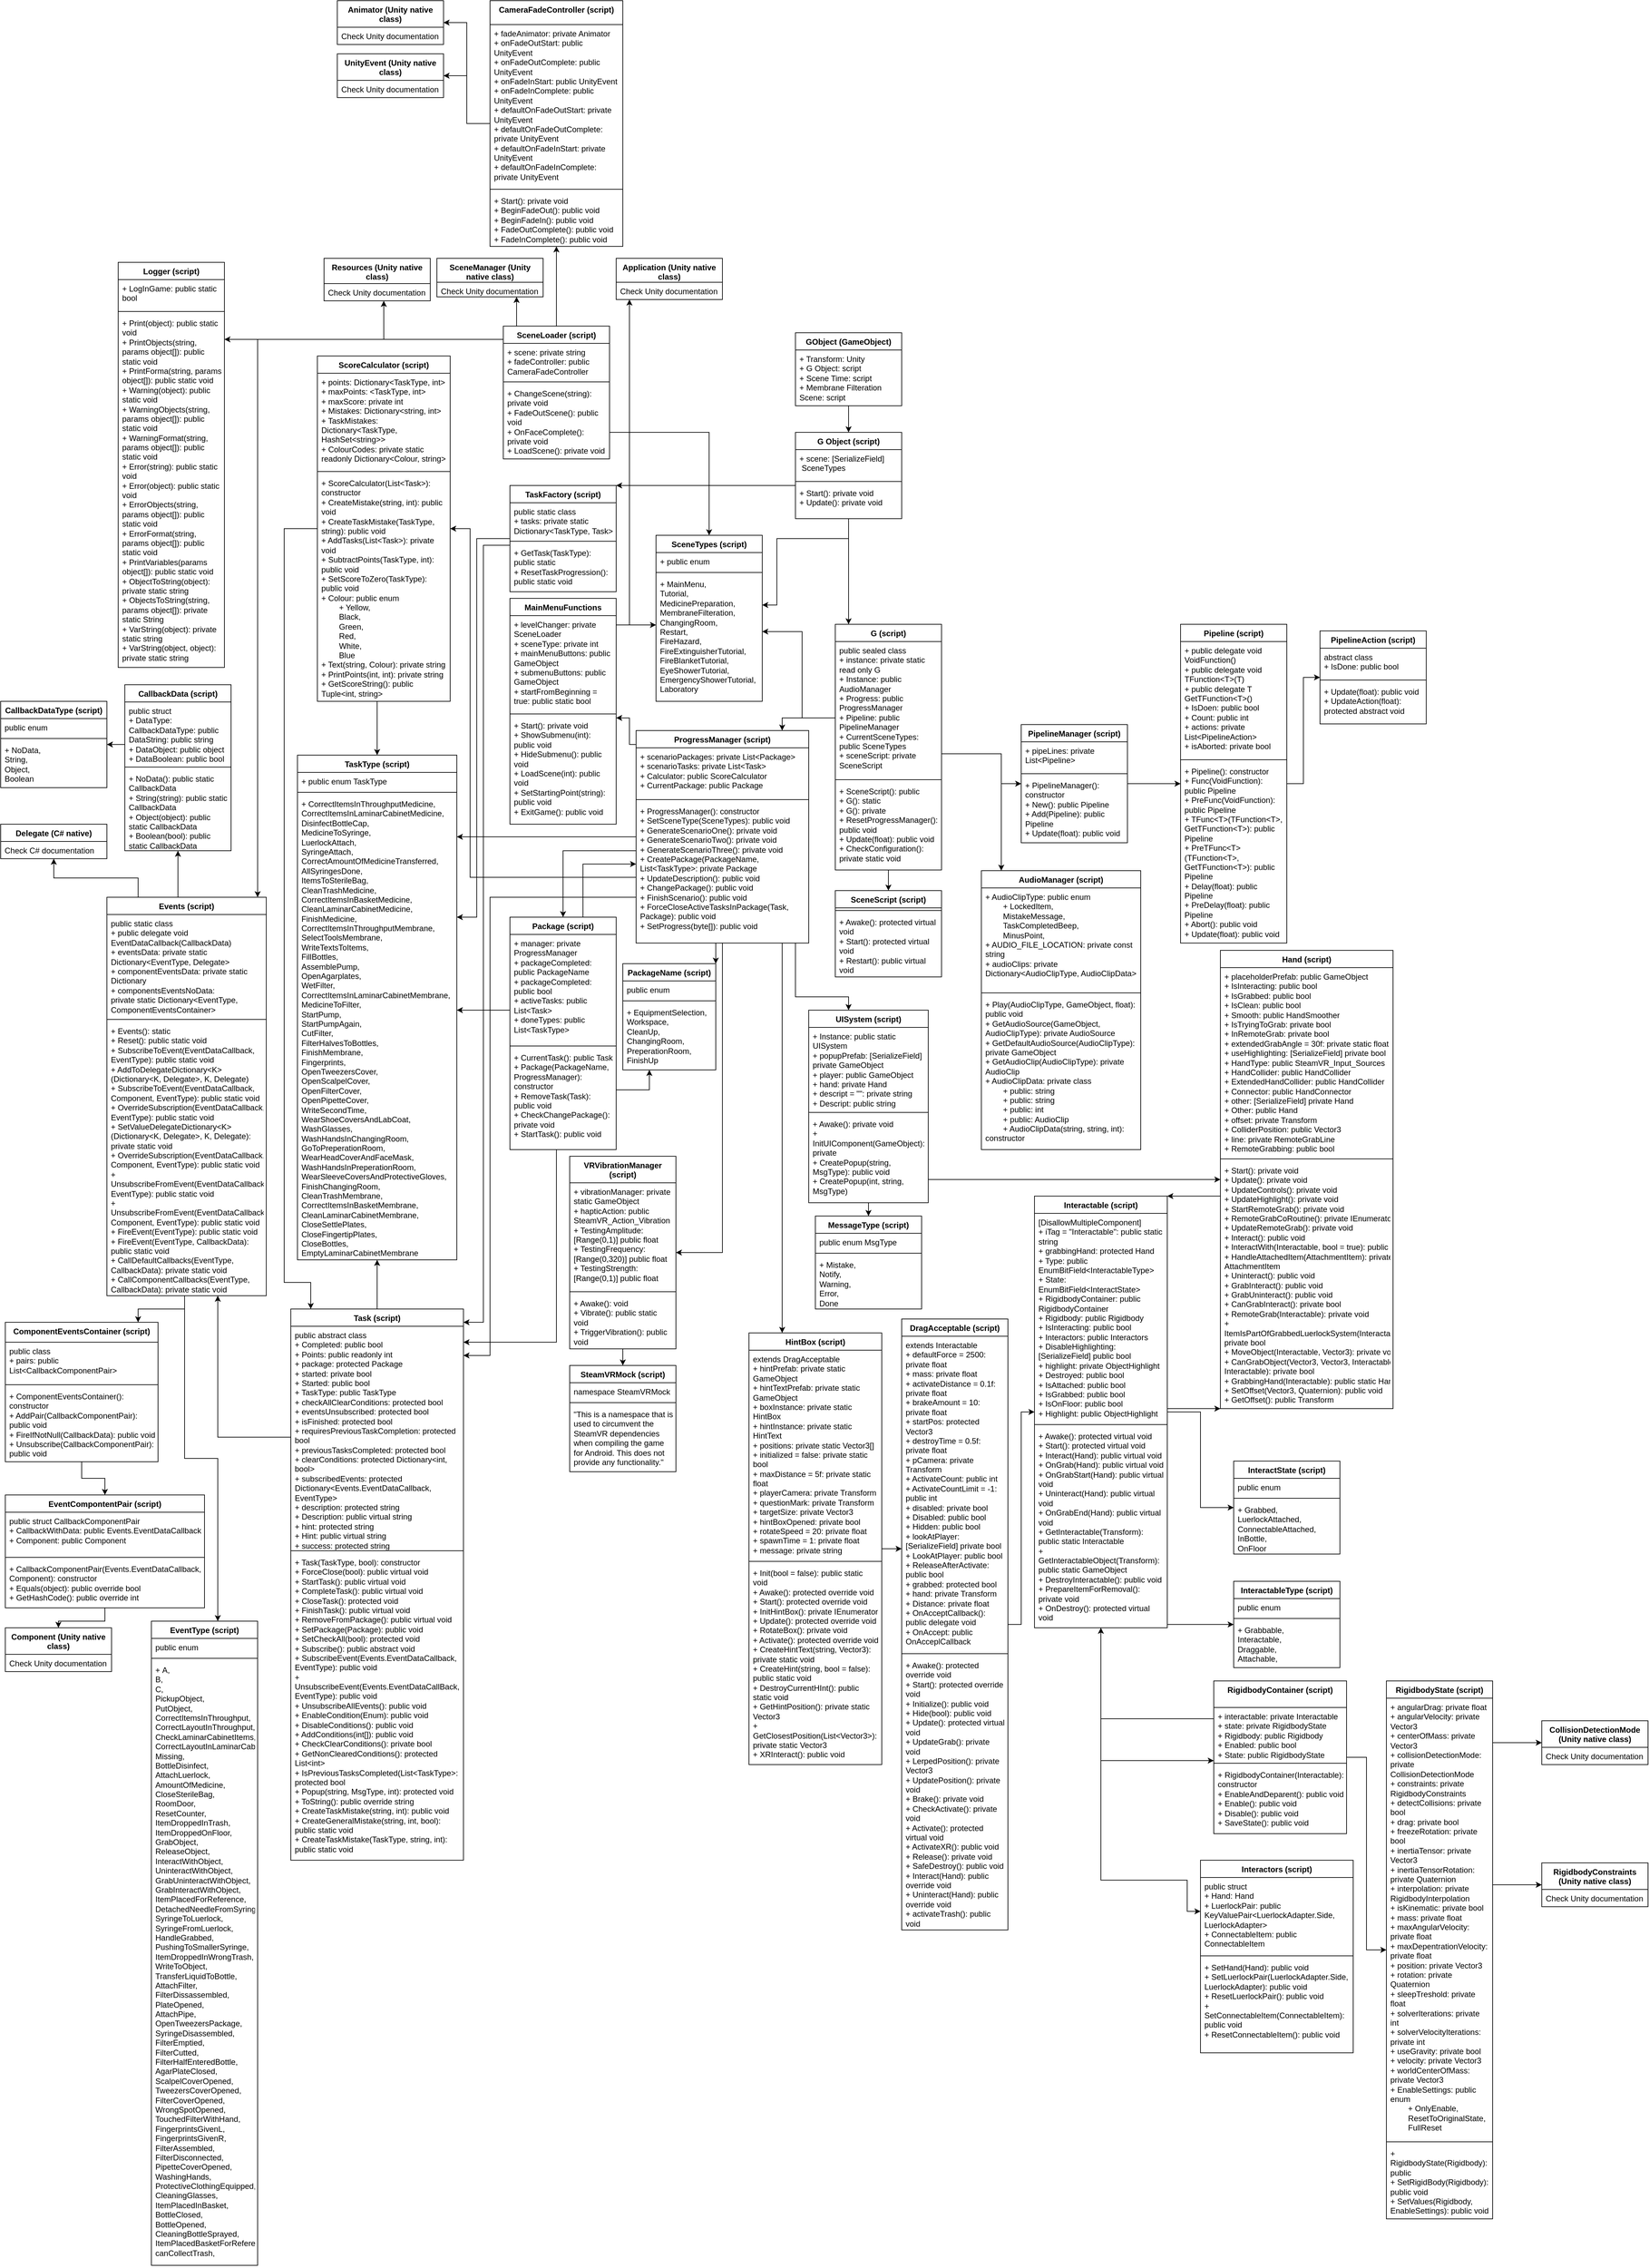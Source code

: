 <mxfile version="21.6.8" type="device">
  <diagram id="C5RBs43oDa-KdzZeNtuy" name="Page-1">
    <mxGraphModel dx="2525" dy="3538" grid="1" gridSize="10" guides="1" tooltips="1" connect="1" arrows="1" fold="1" page="1" pageScale="1" pageWidth="827" pageHeight="1169" math="0" shadow="0">
      <root>
        <mxCell id="WIyWlLk6GJQsqaUBKTNV-0" />
        <mxCell id="WIyWlLk6GJQsqaUBKTNV-1" parent="WIyWlLk6GJQsqaUBKTNV-0" />
        <mxCell id="kchw-U7hw0C-sCnVVzNL-82" style="edgeStyle=orthogonalEdgeStyle;rounded=0;orthogonalLoop=1;jettySize=auto;html=1;" parent="WIyWlLk6GJQsqaUBKTNV-1" source="kchw-U7hw0C-sCnVVzNL-5" target="kchw-U7hw0C-sCnVVzNL-10" edge="1">
          <mxGeometry relative="1" as="geometry" />
        </mxCell>
        <mxCell id="kchw-U7hw0C-sCnVVzNL-5" value="GObject (GameObject)" style="swimlane;fontStyle=1;align=center;verticalAlign=top;childLayout=stackLayout;horizontal=1;startSize=26;horizontalStack=0;resizeParent=1;resizeParentMax=0;resizeLast=0;collapsible=1;marginBottom=0;whiteSpace=wrap;html=1;" parent="WIyWlLk6GJQsqaUBKTNV-1" vertex="1">
          <mxGeometry x="370" y="-1050" width="160" height="110" as="geometry" />
        </mxCell>
        <mxCell id="kchw-U7hw0C-sCnVVzNL-6" value="+ Transform: Unity&lt;br&gt;+ G Object: script&lt;br&gt;+ Scene Time: script&lt;br&gt;+ Membrane Filteration Scene: script" style="text;strokeColor=none;fillColor=none;align=left;verticalAlign=top;spacingLeft=4;spacingRight=4;overflow=hidden;rotatable=0;points=[[0,0.5],[1,0.5]];portConstraint=eastwest;whiteSpace=wrap;html=1;" parent="kchw-U7hw0C-sCnVVzNL-5" vertex="1">
          <mxGeometry y="26" width="160" height="84" as="geometry" />
        </mxCell>
        <mxCell id="kchw-U7hw0C-sCnVVzNL-31" style="edgeStyle=orthogonalEdgeStyle;rounded=0;orthogonalLoop=1;jettySize=auto;html=1;" parent="WIyWlLk6GJQsqaUBKTNV-1" source="kchw-U7hw0C-sCnVVzNL-10" target="kchw-U7hw0C-sCnVVzNL-14" edge="1">
          <mxGeometry relative="1" as="geometry">
            <Array as="points">
              <mxPoint x="450" y="-740" />
              <mxPoint x="342" y="-740" />
              <mxPoint x="342" y="-640" />
            </Array>
          </mxGeometry>
        </mxCell>
        <mxCell id="kchw-U7hw0C-sCnVVzNL-32" style="edgeStyle=orthogonalEdgeStyle;rounded=0;orthogonalLoop=1;jettySize=auto;html=1;" parent="WIyWlLk6GJQsqaUBKTNV-1" source="kchw-U7hw0C-sCnVVzNL-10" target="kchw-U7hw0C-sCnVVzNL-19" edge="1">
          <mxGeometry relative="1" as="geometry">
            <Array as="points">
              <mxPoint x="510" y="-770" />
              <mxPoint x="510" y="-770" />
            </Array>
          </mxGeometry>
        </mxCell>
        <mxCell id="kchw-U7hw0C-sCnVVzNL-83" style="edgeStyle=orthogonalEdgeStyle;rounded=0;orthogonalLoop=1;jettySize=auto;html=1;" parent="WIyWlLk6GJQsqaUBKTNV-1" source="kchw-U7hw0C-sCnVVzNL-10" target="kchw-U7hw0C-sCnVVzNL-78" edge="1">
          <mxGeometry relative="1" as="geometry">
            <Array as="points">
              <mxPoint x="414" y="-780" />
            </Array>
          </mxGeometry>
        </mxCell>
        <mxCell id="kchw-U7hw0C-sCnVVzNL-10" value="G Object (script)&lt;br&gt;" style="swimlane;fontStyle=1;align=center;verticalAlign=top;childLayout=stackLayout;horizontal=1;startSize=26;horizontalStack=0;resizeParent=1;resizeParentMax=0;resizeLast=0;collapsible=1;marginBottom=0;whiteSpace=wrap;html=1;" parent="WIyWlLk6GJQsqaUBKTNV-1" vertex="1">
          <mxGeometry x="370" y="-900" width="160" height="130" as="geometry" />
        </mxCell>
        <mxCell id="kchw-U7hw0C-sCnVVzNL-11" value="+ scene: [SerializeField]&lt;br&gt;&amp;nbsp;SceneTypes&amp;nbsp;" style="text;strokeColor=none;fillColor=none;align=left;verticalAlign=top;spacingLeft=4;spacingRight=4;overflow=hidden;rotatable=0;points=[[0,0.5],[1,0.5]];portConstraint=eastwest;whiteSpace=wrap;html=1;" parent="kchw-U7hw0C-sCnVVzNL-10" vertex="1">
          <mxGeometry y="26" width="160" height="44" as="geometry" />
        </mxCell>
        <mxCell id="kchw-U7hw0C-sCnVVzNL-12" value="" style="line;strokeWidth=1;fillColor=none;align=left;verticalAlign=middle;spacingTop=-1;spacingLeft=3;spacingRight=3;rotatable=0;labelPosition=right;points=[];portConstraint=eastwest;strokeColor=inherit;" parent="kchw-U7hw0C-sCnVVzNL-10" vertex="1">
          <mxGeometry y="70" width="160" height="8" as="geometry" />
        </mxCell>
        <mxCell id="kchw-U7hw0C-sCnVVzNL-13" value="+ Start(): private void&lt;br&gt;+ Update(): private void" style="text;strokeColor=none;fillColor=none;align=left;verticalAlign=top;spacingLeft=4;spacingRight=4;overflow=hidden;rotatable=0;points=[[0,0.5],[1,0.5]];portConstraint=eastwest;whiteSpace=wrap;html=1;" parent="kchw-U7hw0C-sCnVVzNL-10" vertex="1">
          <mxGeometry y="78" width="160" height="52" as="geometry" />
        </mxCell>
        <mxCell id="kchw-U7hw0C-sCnVVzNL-14" value="SceneTypes (script)" style="swimlane;fontStyle=1;align=center;verticalAlign=top;childLayout=stackLayout;horizontal=1;startSize=26;horizontalStack=0;resizeParent=1;resizeParentMax=0;resizeLast=0;collapsible=1;marginBottom=0;whiteSpace=wrap;html=1;" parent="WIyWlLk6GJQsqaUBKTNV-1" vertex="1">
          <mxGeometry x="160" y="-745" width="160" height="250" as="geometry" />
        </mxCell>
        <mxCell id="kchw-U7hw0C-sCnVVzNL-15" value="+ public enum" style="text;strokeColor=none;fillColor=none;align=left;verticalAlign=top;spacingLeft=4;spacingRight=4;overflow=hidden;rotatable=0;points=[[0,0.5],[1,0.5]];portConstraint=eastwest;whiteSpace=wrap;html=1;" parent="kchw-U7hw0C-sCnVVzNL-14" vertex="1">
          <mxGeometry y="26" width="160" height="26" as="geometry" />
        </mxCell>
        <mxCell id="kchw-U7hw0C-sCnVVzNL-16" value="" style="line;strokeWidth=1;fillColor=none;align=left;verticalAlign=middle;spacingTop=-1;spacingLeft=3;spacingRight=3;rotatable=0;labelPosition=right;points=[];portConstraint=eastwest;strokeColor=inherit;" parent="kchw-U7hw0C-sCnVVzNL-14" vertex="1">
          <mxGeometry y="52" width="160" height="8" as="geometry" />
        </mxCell>
        <mxCell id="kchw-U7hw0C-sCnVVzNL-17" value="+ MainMenu,&lt;br&gt;Tutorial,&lt;br&gt;MedicinePreparation,&lt;br&gt;MembraneFilteration,&lt;br&gt;ChangingRoom,&lt;br&gt;Restart,&lt;br&gt;FireHazard,&lt;br&gt;FireExtinguisherTutorial,&lt;br&gt;FireBlanketTutorial,&lt;br&gt;EyeShowerTutorial,&lt;br&gt;EmergencyShowerTutorial,&lt;br&gt;Laboratory" style="text;strokeColor=none;fillColor=none;align=left;verticalAlign=top;spacingLeft=4;spacingRight=4;overflow=hidden;rotatable=0;points=[[0,0.5],[1,0.5]];portConstraint=eastwest;whiteSpace=wrap;html=1;" parent="kchw-U7hw0C-sCnVVzNL-14" vertex="1">
          <mxGeometry y="60" width="160" height="190" as="geometry" />
        </mxCell>
        <mxCell id="kchw-U7hw0C-sCnVVzNL-30" style="edgeStyle=orthogonalEdgeStyle;rounded=0;orthogonalLoop=1;jettySize=auto;html=1;" parent="WIyWlLk6GJQsqaUBKTNV-1" source="kchw-U7hw0C-sCnVVzNL-19" target="kchw-U7hw0C-sCnVVzNL-26" edge="1">
          <mxGeometry relative="1" as="geometry">
            <Array as="points">
              <mxPoint x="350" y="-470" />
            </Array>
          </mxGeometry>
        </mxCell>
        <mxCell id="kchw-U7hw0C-sCnVVzNL-37" style="edgeStyle=orthogonalEdgeStyle;rounded=0;orthogonalLoop=1;jettySize=auto;html=1;" parent="WIyWlLk6GJQsqaUBKTNV-1" source="kchw-U7hw0C-sCnVVzNL-19" target="kchw-U7hw0C-sCnVVzNL-33" edge="1">
          <mxGeometry relative="1" as="geometry">
            <Array as="points">
              <mxPoint x="680" y="-416" />
              <mxPoint x="680" y="-371" />
            </Array>
          </mxGeometry>
        </mxCell>
        <mxCell id="kchw-U7hw0C-sCnVVzNL-42" style="edgeStyle=orthogonalEdgeStyle;rounded=0;orthogonalLoop=1;jettySize=auto;html=1;" parent="WIyWlLk6GJQsqaUBKTNV-1" source="kchw-U7hw0C-sCnVVzNL-19" target="kchw-U7hw0C-sCnVVzNL-38" edge="1">
          <mxGeometry relative="1" as="geometry">
            <Array as="points">
              <mxPoint x="680" y="-416" />
            </Array>
          </mxGeometry>
        </mxCell>
        <mxCell id="kchw-U7hw0C-sCnVVzNL-71" style="edgeStyle=orthogonalEdgeStyle;rounded=0;orthogonalLoop=1;jettySize=auto;html=1;" parent="WIyWlLk6GJQsqaUBKTNV-1" source="kchw-U7hw0C-sCnVVzNL-19" target="kchw-U7hw0C-sCnVVzNL-66" edge="1">
          <mxGeometry relative="1" as="geometry" />
        </mxCell>
        <mxCell id="kchw-U7hw0C-sCnVVzNL-84" style="edgeStyle=orthogonalEdgeStyle;rounded=0;orthogonalLoop=1;jettySize=auto;html=1;" parent="WIyWlLk6GJQsqaUBKTNV-1" source="kchw-U7hw0C-sCnVVzNL-19" target="kchw-U7hw0C-sCnVVzNL-14" edge="1">
          <mxGeometry relative="1" as="geometry">
            <Array as="points">
              <mxPoint x="380" y="-470" />
              <mxPoint x="380" y="-600" />
            </Array>
          </mxGeometry>
        </mxCell>
        <mxCell id="kchw-U7hw0C-sCnVVzNL-19" value="G (script)" style="swimlane;fontStyle=1;align=center;verticalAlign=top;childLayout=stackLayout;horizontal=1;startSize=26;horizontalStack=0;resizeParent=1;resizeParentMax=0;resizeLast=0;collapsible=1;marginBottom=0;whiteSpace=wrap;html=1;" parent="WIyWlLk6GJQsqaUBKTNV-1" vertex="1">
          <mxGeometry x="430" y="-611" width="160" height="370" as="geometry" />
        </mxCell>
        <mxCell id="kchw-U7hw0C-sCnVVzNL-20" value="public sealed class&lt;br&gt;+ instance: private static read only G&lt;br&gt;+ Instance: public AudioManager&lt;br&gt;+ Progress: public ProgressManager&lt;br&gt;+ Pipeline: public PipelineManager&lt;br&gt;+ CurrentSceneTypes: public SceneTypes&lt;br&gt;+ sceneScript: private SceneScript" style="text;strokeColor=none;fillColor=none;align=left;verticalAlign=top;spacingLeft=4;spacingRight=4;overflow=hidden;rotatable=0;points=[[0,0.5],[1,0.5]];portConstraint=eastwest;whiteSpace=wrap;html=1;" parent="kchw-U7hw0C-sCnVVzNL-19" vertex="1">
          <mxGeometry y="26" width="160" height="204" as="geometry" />
        </mxCell>
        <mxCell id="kchw-U7hw0C-sCnVVzNL-21" value="" style="line;strokeWidth=1;fillColor=none;align=left;verticalAlign=middle;spacingTop=-1;spacingLeft=3;spacingRight=3;rotatable=0;labelPosition=right;points=[];portConstraint=eastwest;strokeColor=inherit;" parent="kchw-U7hw0C-sCnVVzNL-19" vertex="1">
          <mxGeometry y="230" width="160" height="8" as="geometry" />
        </mxCell>
        <mxCell id="kchw-U7hw0C-sCnVVzNL-22" value="+ SceneScript(): public&lt;br&gt;+ G(): static&lt;br&gt;+ G(): private&lt;br&gt;+ ResetProgressManager(): public void&lt;br&gt;+ Update(float): public void&lt;br&gt;+ CheckConfiguration(): private static void" style="text;strokeColor=none;fillColor=none;align=left;verticalAlign=top;spacingLeft=4;spacingRight=4;overflow=hidden;rotatable=0;points=[[0,0.5],[1,0.5]];portConstraint=eastwest;whiteSpace=wrap;html=1;" parent="kchw-U7hw0C-sCnVVzNL-19" vertex="1">
          <mxGeometry y="238" width="160" height="132" as="geometry" />
        </mxCell>
        <mxCell id="kchw-U7hw0C-sCnVVzNL-57" style="edgeStyle=orthogonalEdgeStyle;rounded=0;orthogonalLoop=1;jettySize=auto;html=1;" parent="WIyWlLk6GJQsqaUBKTNV-1" source="kchw-U7hw0C-sCnVVzNL-26" target="kchw-U7hw0C-sCnVVzNL-53" edge="1">
          <mxGeometry relative="1" as="geometry">
            <Array as="points">
              <mxPoint x="20" y="-270" />
            </Array>
          </mxGeometry>
        </mxCell>
        <mxCell id="kchw-U7hw0C-sCnVVzNL-63" style="edgeStyle=orthogonalEdgeStyle;rounded=0;orthogonalLoop=1;jettySize=auto;html=1;" parent="WIyWlLk6GJQsqaUBKTNV-1" source="kchw-U7hw0C-sCnVVzNL-26" target="kchw-U7hw0C-sCnVVzNL-59" edge="1">
          <mxGeometry relative="1" as="geometry">
            <Array as="points">
              <mxPoint x="-90" y="-200" />
              <mxPoint x="-90" y="490" />
            </Array>
          </mxGeometry>
        </mxCell>
        <mxCell id="kchw-U7hw0C-sCnVVzNL-90" style="edgeStyle=orthogonalEdgeStyle;rounded=0;orthogonalLoop=1;jettySize=auto;html=1;" parent="WIyWlLk6GJQsqaUBKTNV-1" source="kchw-U7hw0C-sCnVVzNL-26" target="kchw-U7hw0C-sCnVVzNL-85" edge="1">
          <mxGeometry relative="1" as="geometry">
            <Array as="points">
              <mxPoint x="-120" y="-230" />
              <mxPoint x="-120" y="-755" />
            </Array>
          </mxGeometry>
        </mxCell>
        <mxCell id="W0nB9QTuxgTVNlyttxNB-0" style="edgeStyle=orthogonalEdgeStyle;rounded=0;orthogonalLoop=1;jettySize=auto;html=1;" edge="1" parent="WIyWlLk6GJQsqaUBKTNV-1" source="kchw-U7hw0C-sCnVVzNL-26" target="kchw-U7hw0C-sCnVVzNL-91">
          <mxGeometry relative="1" as="geometry">
            <Array as="points">
              <mxPoint x="160" y="-40" />
              <mxPoint x="160" y="-40" />
            </Array>
          </mxGeometry>
        </mxCell>
        <mxCell id="W0nB9QTuxgTVNlyttxNB-5" style="edgeStyle=orthogonalEdgeStyle;rounded=0;orthogonalLoop=1;jettySize=auto;html=1;" edge="1" parent="WIyWlLk6GJQsqaUBKTNV-1" source="kchw-U7hw0C-sCnVVzNL-26" target="W0nB9QTuxgTVNlyttxNB-1">
          <mxGeometry relative="1" as="geometry">
            <Array as="points">
              <mxPoint x="120" y="-430" />
              <mxPoint x="120" y="-470" />
            </Array>
          </mxGeometry>
        </mxCell>
        <mxCell id="W0nB9QTuxgTVNlyttxNB-8" style="edgeStyle=orthogonalEdgeStyle;rounded=0;orthogonalLoop=1;jettySize=auto;html=1;" edge="1" parent="WIyWlLk6GJQsqaUBKTNV-1" source="kchw-U7hw0C-sCnVVzNL-26" target="kchw-U7hw0C-sCnVVzNL-73">
          <mxGeometry relative="1" as="geometry">
            <Array as="points">
              <mxPoint x="-280" y="-160" />
              <mxPoint x="-280" y="-160" />
            </Array>
          </mxGeometry>
        </mxCell>
        <mxCell id="W0nB9QTuxgTVNlyttxNB-77" style="edgeStyle=orthogonalEdgeStyle;rounded=0;orthogonalLoop=1;jettySize=auto;html=1;" edge="1" parent="WIyWlLk6GJQsqaUBKTNV-1" source="kchw-U7hw0C-sCnVVzNL-26" target="W0nB9QTuxgTVNlyttxNB-73">
          <mxGeometry relative="1" as="geometry">
            <Array as="points">
              <mxPoint x="370" y="-50" />
              <mxPoint x="450" y="-50" />
            </Array>
          </mxGeometry>
        </mxCell>
        <mxCell id="W0nB9QTuxgTVNlyttxNB-89" style="edgeStyle=orthogonalEdgeStyle;rounded=0;orthogonalLoop=1;jettySize=auto;html=1;" edge="1" parent="WIyWlLk6GJQsqaUBKTNV-1" source="kchw-U7hw0C-sCnVVzNL-26" target="W0nB9QTuxgTVNlyttxNB-85">
          <mxGeometry relative="1" as="geometry">
            <Array as="points">
              <mxPoint x="260" y="60" />
              <mxPoint x="260" y="60" />
            </Array>
          </mxGeometry>
        </mxCell>
        <mxCell id="W0nB9QTuxgTVNlyttxNB-132" style="edgeStyle=orthogonalEdgeStyle;rounded=0;orthogonalLoop=1;jettySize=auto;html=1;" edge="1" parent="WIyWlLk6GJQsqaUBKTNV-1" source="kchw-U7hw0C-sCnVVzNL-26" target="W0nB9QTuxgTVNlyttxNB-118">
          <mxGeometry relative="1" as="geometry">
            <Array as="points">
              <mxPoint x="350" y="260" />
              <mxPoint x="350" y="260" />
            </Array>
          </mxGeometry>
        </mxCell>
        <mxCell id="kchw-U7hw0C-sCnVVzNL-26" value="ProgressManager (script)" style="swimlane;fontStyle=1;align=center;verticalAlign=top;childLayout=stackLayout;horizontal=1;startSize=26;horizontalStack=0;resizeParent=1;resizeParentMax=0;resizeLast=0;collapsible=1;marginBottom=0;whiteSpace=wrap;html=1;" parent="WIyWlLk6GJQsqaUBKTNV-1" vertex="1">
          <mxGeometry x="130" y="-451" width="260" height="320" as="geometry" />
        </mxCell>
        <mxCell id="kchw-U7hw0C-sCnVVzNL-27" value="+ scenarioPackages: private List&amp;lt;Package&amp;gt;&lt;br&gt;+ scenarioTasks: private List&amp;lt;Task&amp;gt;&lt;br&gt;+ Calculator: public ScoreCalculator&lt;br&gt;+ CurrentPackage: public Package" style="text;strokeColor=none;fillColor=none;align=left;verticalAlign=top;spacingLeft=4;spacingRight=4;overflow=hidden;rotatable=0;points=[[0,0.5],[1,0.5]];portConstraint=eastwest;whiteSpace=wrap;html=1;" parent="kchw-U7hw0C-sCnVVzNL-26" vertex="1">
          <mxGeometry y="26" width="260" height="74" as="geometry" />
        </mxCell>
        <mxCell id="kchw-U7hw0C-sCnVVzNL-28" value="" style="line;strokeWidth=1;fillColor=none;align=left;verticalAlign=middle;spacingTop=-1;spacingLeft=3;spacingRight=3;rotatable=0;labelPosition=right;points=[];portConstraint=eastwest;strokeColor=inherit;" parent="kchw-U7hw0C-sCnVVzNL-26" vertex="1">
          <mxGeometry y="100" width="260" height="8" as="geometry" />
        </mxCell>
        <mxCell id="kchw-U7hw0C-sCnVVzNL-29" value="+ ProgressManager(): constructor&lt;br&gt;+ SetSceneType(SceneTypes): public void&lt;br&gt;+ GenerateScenarioOne(): private void&lt;br&gt;+ GenerateScenarioTwo(): private void&lt;br&gt;+ GenerateScenarioThree(): private void&lt;br&gt;+ CreatePackage(PackageName, List&amp;lt;TaskType&amp;gt;: private Package&lt;br&gt;+ UpdateDescription(): public void&lt;br&gt;+ ChangePackage(): public void&lt;br&gt;+ FinishScenario(): public void&lt;br&gt;+ ForceCloseActiveTasksInPackage(Task, Package): public void&lt;br&gt;+ SetProgress(byte[]): public void&lt;br&gt;" style="text;strokeColor=none;fillColor=none;align=left;verticalAlign=top;spacingLeft=4;spacingRight=4;overflow=hidden;rotatable=0;points=[[0,0.5],[1,0.5]];portConstraint=eastwest;whiteSpace=wrap;html=1;" parent="kchw-U7hw0C-sCnVVzNL-26" vertex="1">
          <mxGeometry y="108" width="260" height="212" as="geometry" />
        </mxCell>
        <mxCell id="kchw-U7hw0C-sCnVVzNL-52" style="edgeStyle=orthogonalEdgeStyle;rounded=0;orthogonalLoop=1;jettySize=auto;html=1;" parent="WIyWlLk6GJQsqaUBKTNV-1" source="kchw-U7hw0C-sCnVVzNL-33" target="kchw-U7hw0C-sCnVVzNL-43" edge="1">
          <mxGeometry relative="1" as="geometry" />
        </mxCell>
        <mxCell id="kchw-U7hw0C-sCnVVzNL-33" value="PipelineManager (script)" style="swimlane;fontStyle=1;align=center;verticalAlign=top;childLayout=stackLayout;horizontal=1;startSize=26;horizontalStack=0;resizeParent=1;resizeParentMax=0;resizeLast=0;collapsible=1;marginBottom=0;whiteSpace=wrap;html=1;" parent="WIyWlLk6GJQsqaUBKTNV-1" vertex="1">
          <mxGeometry x="710" y="-460" width="160" height="178" as="geometry" />
        </mxCell>
        <mxCell id="kchw-U7hw0C-sCnVVzNL-34" value="+ pipeLines: private List&amp;lt;Pipeline&amp;gt;" style="text;strokeColor=none;fillColor=none;align=left;verticalAlign=top;spacingLeft=4;spacingRight=4;overflow=hidden;rotatable=0;points=[[0,0.5],[1,0.5]];portConstraint=eastwest;whiteSpace=wrap;html=1;" parent="kchw-U7hw0C-sCnVVzNL-33" vertex="1">
          <mxGeometry y="26" width="160" height="44" as="geometry" />
        </mxCell>
        <mxCell id="kchw-U7hw0C-sCnVVzNL-35" value="" style="line;strokeWidth=1;fillColor=none;align=left;verticalAlign=middle;spacingTop=-1;spacingLeft=3;spacingRight=3;rotatable=0;labelPosition=right;points=[];portConstraint=eastwest;strokeColor=inherit;" parent="kchw-U7hw0C-sCnVVzNL-33" vertex="1">
          <mxGeometry y="70" width="160" height="8" as="geometry" />
        </mxCell>
        <mxCell id="kchw-U7hw0C-sCnVVzNL-36" value="+ PipelineManager(): constructor&lt;br&gt;+ New(): public Pipeline&lt;br&gt;+ Add(Pipeline): public Pipeline&lt;br&gt;+ Update(float): public void" style="text;strokeColor=none;fillColor=none;align=left;verticalAlign=top;spacingLeft=4;spacingRight=4;overflow=hidden;rotatable=0;points=[[0,0.5],[1,0.5]];portConstraint=eastwest;whiteSpace=wrap;html=1;" parent="kchw-U7hw0C-sCnVVzNL-33" vertex="1">
          <mxGeometry y="78" width="160" height="100" as="geometry" />
        </mxCell>
        <mxCell id="kchw-U7hw0C-sCnVVzNL-38" value="AudioManager (script)" style="swimlane;fontStyle=1;align=center;verticalAlign=top;childLayout=stackLayout;horizontal=1;startSize=26;horizontalStack=0;resizeParent=1;resizeParentMax=0;resizeLast=0;collapsible=1;marginBottom=0;whiteSpace=wrap;html=1;" parent="WIyWlLk6GJQsqaUBKTNV-1" vertex="1">
          <mxGeometry x="650" y="-240" width="240" height="420" as="geometry" />
        </mxCell>
        <mxCell id="kchw-U7hw0C-sCnVVzNL-39" value="+ AudioClipType: public enum&lt;br&gt;&lt;span style=&quot;white-space: pre;&quot;&gt;&#x9;&lt;/span&gt;+ LockedItem,&lt;br&gt;&lt;span style=&quot;white-space: pre;&quot;&gt;&#x9;&lt;/span&gt;MistakeMessage,&lt;br&gt;&lt;span style=&quot;white-space: pre;&quot;&gt;&#x9;&lt;/span&gt;TaskCompletedBeep,&lt;br&gt;&lt;span style=&quot;white-space: pre;&quot;&gt;&#x9;&lt;/span&gt;MinusPoint,&lt;br&gt;+ AUDIO_FILE_LOCATION: private const string&lt;br&gt;+ audioClips: private Dictionary&amp;lt;AudioClipType, AudioClipData&amp;gt;" style="text;strokeColor=none;fillColor=none;align=left;verticalAlign=top;spacingLeft=4;spacingRight=4;overflow=hidden;rotatable=0;points=[[0,0.5],[1,0.5]];portConstraint=eastwest;whiteSpace=wrap;html=1;" parent="kchw-U7hw0C-sCnVVzNL-38" vertex="1">
          <mxGeometry y="26" width="240" height="154" as="geometry" />
        </mxCell>
        <mxCell id="kchw-U7hw0C-sCnVVzNL-40" value="" style="line;strokeWidth=1;fillColor=none;align=left;verticalAlign=middle;spacingTop=-1;spacingLeft=3;spacingRight=3;rotatable=0;labelPosition=right;points=[];portConstraint=eastwest;strokeColor=inherit;" parent="kchw-U7hw0C-sCnVVzNL-38" vertex="1">
          <mxGeometry y="180" width="240" height="8" as="geometry" />
        </mxCell>
        <mxCell id="kchw-U7hw0C-sCnVVzNL-41" value="+ Play(AudioClipType, GameObject, float): public void&lt;br&gt;+ GetAudioSource(GameObject, AudioClipType): private AudioSource&lt;br&gt;+ GetDefaultAudioSource(AudioClipType): private GameObject&lt;br&gt;+ GetAudioClip(AudioClipType): private AudioClip&lt;br&gt;+ AudioClipData: private class&lt;br&gt;&lt;span style=&quot;white-space: pre;&quot;&gt;&#x9;&lt;/span&gt;+ public: string&lt;br&gt;&lt;span style=&quot;white-space: pre;&quot;&gt;&#x9;&lt;/span&gt;+ public: string&lt;br&gt;&lt;span style=&quot;white-space: pre;&quot;&gt;&#x9;&lt;/span&gt;+ public: int&lt;br&gt;&lt;span style=&quot;white-space: pre;&quot;&gt;&#x9;&lt;/span&gt;+ public: AudioClip&lt;br&gt;&lt;span style=&quot;white-space: pre;&quot;&gt;&#x9;&lt;/span&gt;+ AudioClipData(string, string, int): constructor" style="text;strokeColor=none;fillColor=none;align=left;verticalAlign=top;spacingLeft=4;spacingRight=4;overflow=hidden;rotatable=0;points=[[0,0.5],[1,0.5]];portConstraint=eastwest;whiteSpace=wrap;html=1;" parent="kchw-U7hw0C-sCnVVzNL-38" vertex="1">
          <mxGeometry y="188" width="240" height="232" as="geometry" />
        </mxCell>
        <mxCell id="kchw-U7hw0C-sCnVVzNL-51" style="edgeStyle=orthogonalEdgeStyle;rounded=0;orthogonalLoop=1;jettySize=auto;html=1;" parent="WIyWlLk6GJQsqaUBKTNV-1" source="kchw-U7hw0C-sCnVVzNL-43" target="kchw-U7hw0C-sCnVVzNL-47" edge="1">
          <mxGeometry relative="1" as="geometry" />
        </mxCell>
        <mxCell id="kchw-U7hw0C-sCnVVzNL-43" value="Pipeline (script)" style="swimlane;fontStyle=1;align=center;verticalAlign=top;childLayout=stackLayout;horizontal=1;startSize=26;horizontalStack=0;resizeParent=1;resizeParentMax=0;resizeLast=0;collapsible=1;marginBottom=0;whiteSpace=wrap;html=1;" parent="WIyWlLk6GJQsqaUBKTNV-1" vertex="1">
          <mxGeometry x="950" y="-611" width="160" height="480" as="geometry" />
        </mxCell>
        <mxCell id="kchw-U7hw0C-sCnVVzNL-44" value="+ public delegate void VoidFunction()&lt;br&gt;+ public delegate void TFunction&amp;lt;T&amp;gt;(T)&lt;br&gt;+ public delegate T GetTFunction&amp;lt;T&amp;gt;()&lt;br&gt;+ IsDoen: public bool&lt;br&gt;+ Count: public int&lt;br&gt;+ actions: private List&amp;lt;PipelineAction&amp;gt;&lt;br&gt;+ isAborted: private bool" style="text;strokeColor=none;fillColor=none;align=left;verticalAlign=top;spacingLeft=4;spacingRight=4;overflow=hidden;rotatable=0;points=[[0,0.5],[1,0.5]];portConstraint=eastwest;whiteSpace=wrap;html=1;" parent="kchw-U7hw0C-sCnVVzNL-43" vertex="1">
          <mxGeometry y="26" width="160" height="174" as="geometry" />
        </mxCell>
        <mxCell id="kchw-U7hw0C-sCnVVzNL-45" value="" style="line;strokeWidth=1;fillColor=none;align=left;verticalAlign=middle;spacingTop=-1;spacingLeft=3;spacingRight=3;rotatable=0;labelPosition=right;points=[];portConstraint=eastwest;strokeColor=inherit;" parent="kchw-U7hw0C-sCnVVzNL-43" vertex="1">
          <mxGeometry y="200" width="160" height="8" as="geometry" />
        </mxCell>
        <mxCell id="kchw-U7hw0C-sCnVVzNL-46" value="+ Pipeline(): constructor&lt;br&gt;+ Func(VoidFunction): public Pipeline&lt;br&gt;+ PreFunc(VoidFunction): public Pipeline&lt;br&gt;+ TFunc&amp;lt;T&amp;gt;(TFunction&amp;lt;T&amp;gt;, GetTFunction&amp;lt;T&amp;gt;): public Pipeline&lt;br&gt;+ PreTFunc&amp;lt;T&amp;gt;(TFunction&amp;lt;T&amp;gt;, GetTFunction&amp;lt;T&amp;gt;): public Pipeline&lt;br&gt;+ Delay(float): public Pipeline&lt;br&gt;+ PreDelay(float): public Pipeline&lt;br&gt;+ Abort(): public void&lt;br&gt;+ Update(float): public void" style="text;strokeColor=none;fillColor=none;align=left;verticalAlign=top;spacingLeft=4;spacingRight=4;overflow=hidden;rotatable=0;points=[[0,0.5],[1,0.5]];portConstraint=eastwest;whiteSpace=wrap;html=1;" parent="kchw-U7hw0C-sCnVVzNL-43" vertex="1">
          <mxGeometry y="208" width="160" height="272" as="geometry" />
        </mxCell>
        <mxCell id="kchw-U7hw0C-sCnVVzNL-47" value="PipelineAction (script)" style="swimlane;fontStyle=1;align=center;verticalAlign=top;childLayout=stackLayout;horizontal=1;startSize=26;horizontalStack=0;resizeParent=1;resizeParentMax=0;resizeLast=0;collapsible=1;marginBottom=0;whiteSpace=wrap;html=1;" parent="WIyWlLk6GJQsqaUBKTNV-1" vertex="1">
          <mxGeometry x="1160" y="-601" width="160" height="140" as="geometry" />
        </mxCell>
        <mxCell id="kchw-U7hw0C-sCnVVzNL-48" value="abstract class&lt;br&gt;+ IsDone: public bool" style="text;strokeColor=none;fillColor=none;align=left;verticalAlign=top;spacingLeft=4;spacingRight=4;overflow=hidden;rotatable=0;points=[[0,0.5],[1,0.5]];portConstraint=eastwest;whiteSpace=wrap;html=1;" parent="kchw-U7hw0C-sCnVVzNL-47" vertex="1">
          <mxGeometry y="26" width="160" height="44" as="geometry" />
        </mxCell>
        <mxCell id="kchw-U7hw0C-sCnVVzNL-49" value="" style="line;strokeWidth=1;fillColor=none;align=left;verticalAlign=middle;spacingTop=-1;spacingLeft=3;spacingRight=3;rotatable=0;labelPosition=right;points=[];portConstraint=eastwest;strokeColor=inherit;" parent="kchw-U7hw0C-sCnVVzNL-47" vertex="1">
          <mxGeometry y="70" width="160" height="8" as="geometry" />
        </mxCell>
        <mxCell id="kchw-U7hw0C-sCnVVzNL-50" value="+ Update(float): public void&lt;br&gt;+ UpdateAction(float): protected abstract void" style="text;strokeColor=none;fillColor=none;align=left;verticalAlign=top;spacingLeft=4;spacingRight=4;overflow=hidden;rotatable=0;points=[[0,0.5],[1,0.5]];portConstraint=eastwest;whiteSpace=wrap;html=1;" parent="kchw-U7hw0C-sCnVVzNL-47" vertex="1">
          <mxGeometry y="78" width="160" height="62" as="geometry" />
        </mxCell>
        <mxCell id="kchw-U7hw0C-sCnVVzNL-58" style="edgeStyle=orthogonalEdgeStyle;rounded=0;orthogonalLoop=1;jettySize=auto;html=1;" parent="WIyWlLk6GJQsqaUBKTNV-1" source="kchw-U7hw0C-sCnVVzNL-53" target="kchw-U7hw0C-sCnVVzNL-26" edge="1">
          <mxGeometry relative="1" as="geometry">
            <Array as="points">
              <mxPoint x="50" y="-250" />
            </Array>
          </mxGeometry>
        </mxCell>
        <mxCell id="kchw-U7hw0C-sCnVVzNL-64" style="edgeStyle=orthogonalEdgeStyle;rounded=0;orthogonalLoop=1;jettySize=auto;html=1;" parent="WIyWlLk6GJQsqaUBKTNV-1" source="kchw-U7hw0C-sCnVVzNL-53" target="kchw-U7hw0C-sCnVVzNL-59" edge="1">
          <mxGeometry relative="1" as="geometry">
            <Array as="points">
              <mxPoint x="10" y="470" />
            </Array>
          </mxGeometry>
        </mxCell>
        <mxCell id="kchw-U7hw0C-sCnVVzNL-96" style="edgeStyle=orthogonalEdgeStyle;rounded=0;orthogonalLoop=1;jettySize=auto;html=1;" parent="WIyWlLk6GJQsqaUBKTNV-1" source="kchw-U7hw0C-sCnVVzNL-53" target="kchw-U7hw0C-sCnVVzNL-91" edge="1">
          <mxGeometry relative="1" as="geometry">
            <Array as="points">
              <mxPoint x="150" y="90" />
            </Array>
          </mxGeometry>
        </mxCell>
        <mxCell id="kchw-U7hw0C-sCnVVzNL-97" style="edgeStyle=orthogonalEdgeStyle;rounded=0;orthogonalLoop=1;jettySize=auto;html=1;" parent="WIyWlLk6GJQsqaUBKTNV-1" source="kchw-U7hw0C-sCnVVzNL-53" target="kchw-U7hw0C-sCnVVzNL-73" edge="1">
          <mxGeometry relative="1" as="geometry">
            <Array as="points">
              <mxPoint x="-100" y="-30" />
              <mxPoint x="-100" y="-30" />
            </Array>
          </mxGeometry>
        </mxCell>
        <mxCell id="kchw-U7hw0C-sCnVVzNL-53" value="Package (script)" style="swimlane;fontStyle=1;align=center;verticalAlign=top;childLayout=stackLayout;horizontal=1;startSize=26;horizontalStack=0;resizeParent=1;resizeParentMax=0;resizeLast=0;collapsible=1;marginBottom=0;whiteSpace=wrap;html=1;" parent="WIyWlLk6GJQsqaUBKTNV-1" vertex="1">
          <mxGeometry x="-60" y="-170" width="160" height="350" as="geometry" />
        </mxCell>
        <mxCell id="kchw-U7hw0C-sCnVVzNL-54" value="+ manager: private ProgressManager&lt;br&gt;+ packageCompleted: public PackageName&lt;br&gt;+ packageCompleted: public bool&lt;br&gt;+ activeTasks: public List&amp;lt;Task&amp;gt;&lt;br&gt;+ doneTypes: public List&amp;lt;TaskType&amp;gt;" style="text;strokeColor=none;fillColor=none;align=left;verticalAlign=top;spacingLeft=4;spacingRight=4;overflow=hidden;rotatable=0;points=[[0,0.5],[1,0.5]];portConstraint=eastwest;whiteSpace=wrap;html=1;" parent="kchw-U7hw0C-sCnVVzNL-53" vertex="1">
          <mxGeometry y="26" width="160" height="164" as="geometry" />
        </mxCell>
        <mxCell id="kchw-U7hw0C-sCnVVzNL-55" value="" style="line;strokeWidth=1;fillColor=none;align=left;verticalAlign=middle;spacingTop=-1;spacingLeft=3;spacingRight=3;rotatable=0;labelPosition=right;points=[];portConstraint=eastwest;strokeColor=inherit;" parent="kchw-U7hw0C-sCnVVzNL-53" vertex="1">
          <mxGeometry y="190" width="160" height="8" as="geometry" />
        </mxCell>
        <mxCell id="kchw-U7hw0C-sCnVVzNL-56" value="+ CurrentTask(): public Task&lt;br&gt;+ Package(PackageName, ProgressManager): constructor&lt;br&gt;+ RemoveTask(Task): public void&lt;br&gt;+ CheckChangePackage(): private void&lt;br&gt;+ StartTask(): public void" style="text;strokeColor=none;fillColor=none;align=left;verticalAlign=top;spacingLeft=4;spacingRight=4;overflow=hidden;rotatable=0;points=[[0,0.5],[1,0.5]];portConstraint=eastwest;whiteSpace=wrap;html=1;" parent="kchw-U7hw0C-sCnVVzNL-53" vertex="1">
          <mxGeometry y="198" width="160" height="152" as="geometry" />
        </mxCell>
        <mxCell id="kchw-U7hw0C-sCnVVzNL-77" style="edgeStyle=orthogonalEdgeStyle;rounded=0;orthogonalLoop=1;jettySize=auto;html=1;" parent="WIyWlLk6GJQsqaUBKTNV-1" source="kchw-U7hw0C-sCnVVzNL-59" target="kchw-U7hw0C-sCnVVzNL-73" edge="1">
          <mxGeometry relative="1" as="geometry" />
        </mxCell>
        <mxCell id="kchw-U7hw0C-sCnVVzNL-59" value="Task (script)" style="swimlane;fontStyle=1;align=center;verticalAlign=top;childLayout=stackLayout;horizontal=1;startSize=26;horizontalStack=0;resizeParent=1;resizeParentMax=0;resizeLast=0;collapsible=1;marginBottom=0;whiteSpace=wrap;html=1;" parent="WIyWlLk6GJQsqaUBKTNV-1" vertex="1">
          <mxGeometry x="-390" y="420" width="260" height="830" as="geometry" />
        </mxCell>
        <mxCell id="kchw-U7hw0C-sCnVVzNL-60" value="public abstract class&lt;br&gt;+ Completed: public bool&lt;br&gt;+ Points: public readonly int&lt;br&gt;+ package: protected Package&lt;br&gt;+ started: private bool&lt;br&gt;+ Started: public bool&lt;br&gt;+ TaskType: public TaskType&lt;br&gt;+ checkAllClearConditions: protected bool&lt;br&gt;+ eventsUnsubscribed: protected bool&lt;br&gt;+ isFinished: protected bool&lt;br&gt;+ requiresPreviousTaskCompletion: protected bool&lt;br&gt;+ previousTasksCompleted: protected bool&lt;br&gt;+ clearConditions: protected Dictionary&amp;lt;int, bool&amp;gt;&lt;br&gt;+ subscribedEvents: protected Dictionary&amp;lt;Events.EventDataCallback, EventType&amp;gt;&lt;br&gt;+ description: protected string&lt;br&gt;+ Description: public virtual string&lt;br&gt;+ hint: protected string&lt;br&gt;+ Hint: public virtual string&lt;br&gt;+ success: protected string" style="text;strokeColor=none;fillColor=none;align=left;verticalAlign=top;spacingLeft=4;spacingRight=4;overflow=hidden;rotatable=0;points=[[0,0.5],[1,0.5]];portConstraint=eastwest;whiteSpace=wrap;html=1;" parent="kchw-U7hw0C-sCnVVzNL-59" vertex="1">
          <mxGeometry y="26" width="260" height="334" as="geometry" />
        </mxCell>
        <mxCell id="kchw-U7hw0C-sCnVVzNL-61" value="" style="line;strokeWidth=1;fillColor=none;align=left;verticalAlign=middle;spacingTop=-1;spacingLeft=3;spacingRight=3;rotatable=0;labelPosition=right;points=[];portConstraint=eastwest;strokeColor=inherit;" parent="kchw-U7hw0C-sCnVVzNL-59" vertex="1">
          <mxGeometry y="360" width="260" height="8" as="geometry" />
        </mxCell>
        <mxCell id="kchw-U7hw0C-sCnVVzNL-62" value="+ Task(TaskType, bool): constructor&lt;br&gt;+ ForceClose(bool): public virtual void&lt;br&gt;+ StartTask(): public virtual void&lt;br&gt;+ CompleteTask(): public virtual void&lt;br&gt;+ CloseTask(): protected void&lt;br&gt;+ FinishTask(): public virtual void&lt;br&gt;+ RemoveFromPackage(): public virtual void&lt;br&gt;+ SetPackage(Package): public void&lt;br&gt;+ SetCheckAll(bool): protected void&lt;br&gt;+ Subscribe(): public abstract void&lt;br&gt;+ SubscribeEvent(Events.EventDataCallback, EventType): public void&lt;br&gt;+ UnsubscribeEvent(Events.EventDataCallBack, EventType): public void&lt;br&gt;+ UnsubscribeAllEvents(): public void&lt;br&gt;+ EnableCondition(Enum): public void&lt;br&gt;+ DisableConditions(): public void&lt;br&gt;+ AddConditions(int[]): public void&lt;br&gt;+ CheckClearConditions(): private bool&lt;br&gt;+ GetNonClearedConditions(): protected List&amp;lt;int&amp;gt;&lt;br&gt;+ IsPreviousTasksCompleted(List&amp;lt;TaskType&amp;gt;: protected bool&lt;br&gt;+ Popup(string, MsgType, int): protected void&lt;br&gt;+ ToString(): public override string&lt;br&gt;+ CreateTaskMistake(string, int): public void&lt;br&gt;+ CreateGeneralMistake(string, int, bool): public static void&lt;br&gt;+ CreateTaskMistake(TaskType, string, int): public static void" style="text;strokeColor=none;fillColor=none;align=left;verticalAlign=top;spacingLeft=4;spacingRight=4;overflow=hidden;rotatable=0;points=[[0,0.5],[1,0.5]];portConstraint=eastwest;whiteSpace=wrap;html=1;" parent="kchw-U7hw0C-sCnVVzNL-59" vertex="1">
          <mxGeometry y="368" width="260" height="462" as="geometry" />
        </mxCell>
        <mxCell id="kchw-U7hw0C-sCnVVzNL-66" value="SceneScript (script)" style="swimlane;fontStyle=1;align=center;verticalAlign=top;childLayout=stackLayout;horizontal=1;startSize=26;horizontalStack=0;resizeParent=1;resizeParentMax=0;resizeLast=0;collapsible=1;marginBottom=0;whiteSpace=wrap;html=1;" parent="WIyWlLk6GJQsqaUBKTNV-1" vertex="1">
          <mxGeometry x="430" y="-210" width="160" height="130" as="geometry" />
        </mxCell>
        <mxCell id="kchw-U7hw0C-sCnVVzNL-68" value="" style="line;strokeWidth=1;fillColor=none;align=left;verticalAlign=middle;spacingTop=-1;spacingLeft=3;spacingRight=3;rotatable=0;labelPosition=right;points=[];portConstraint=eastwest;strokeColor=inherit;" parent="kchw-U7hw0C-sCnVVzNL-66" vertex="1">
          <mxGeometry y="26" width="160" height="8" as="geometry" />
        </mxCell>
        <mxCell id="kchw-U7hw0C-sCnVVzNL-69" value="+ Awake(): protected virtual void&lt;br&gt;+ Start(): protected virtual void&lt;br&gt;+ Restart(): public virtual void" style="text;strokeColor=none;fillColor=none;align=left;verticalAlign=top;spacingLeft=4;spacingRight=4;overflow=hidden;rotatable=0;points=[[0,0.5],[1,0.5]];portConstraint=eastwest;whiteSpace=wrap;html=1;" parent="kchw-U7hw0C-sCnVVzNL-66" vertex="1">
          <mxGeometry y="34" width="160" height="96" as="geometry" />
        </mxCell>
        <mxCell id="kchw-U7hw0C-sCnVVzNL-73" value="TaskType (script)" style="swimlane;fontStyle=1;align=center;verticalAlign=top;childLayout=stackLayout;horizontal=1;startSize=26;horizontalStack=0;resizeParent=1;resizeParentMax=0;resizeLast=0;collapsible=1;marginBottom=0;whiteSpace=wrap;html=1;" parent="WIyWlLk6GJQsqaUBKTNV-1" vertex="1">
          <mxGeometry x="-380" y="-414" width="240" height="760" as="geometry" />
        </mxCell>
        <mxCell id="kchw-U7hw0C-sCnVVzNL-74" value="+ public enum TaskType" style="text;strokeColor=none;fillColor=none;align=left;verticalAlign=top;spacingLeft=4;spacingRight=4;overflow=hidden;rotatable=0;points=[[0,0.5],[1,0.5]];portConstraint=eastwest;whiteSpace=wrap;html=1;" parent="kchw-U7hw0C-sCnVVzNL-73" vertex="1">
          <mxGeometry y="26" width="240" height="26" as="geometry" />
        </mxCell>
        <mxCell id="kchw-U7hw0C-sCnVVzNL-75" value="" style="line;strokeWidth=1;fillColor=none;align=left;verticalAlign=middle;spacingTop=-1;spacingLeft=3;spacingRight=3;rotatable=0;labelPosition=right;points=[];portConstraint=eastwest;strokeColor=inherit;" parent="kchw-U7hw0C-sCnVVzNL-73" vertex="1">
          <mxGeometry y="52" width="240" height="8" as="geometry" />
        </mxCell>
        <mxCell id="kchw-U7hw0C-sCnVVzNL-76" value="+ CorrectItemsInThroughputMedicine,&lt;br&gt;&lt;span style=&quot;background-color: initial;&quot;&gt;CorrectItemsInLaminarCabinetMedicine,&lt;br&gt;&lt;/span&gt;&lt;span style=&quot;background-color: initial;&quot;&gt;DisinfectBottleCap,&lt;br&gt;&lt;/span&gt;&lt;span style=&quot;background-color: initial;&quot;&gt;MedicineToSyringe,&lt;br&gt;&lt;/span&gt;&lt;span style=&quot;background-color: initial;&quot;&gt;LuerlockAttach,&lt;br&gt;&lt;/span&gt;&lt;span style=&quot;background-color: initial;&quot;&gt;SyringeAttach,&lt;br&gt;&lt;/span&gt;&lt;span style=&quot;background-color: initial;&quot;&gt;CorrectAmountOfMedicineTransferred,&lt;/span&gt;&lt;span style=&quot;background-color: initial;&quot;&gt;&lt;br&gt;&lt;/span&gt;&lt;div&gt;AllSyringesDone,&lt;/div&gt;&lt;div&gt;ItemsToSterileBag,&lt;/div&gt;&lt;div&gt;CleanTrashMedicine,&lt;/div&gt;&lt;div&gt;CorrectItemsInBasketMedicine,&lt;/div&gt;&lt;div&gt;CleanLaminarCabinetMedicine,&lt;/div&gt;&lt;div&gt;FinishMedicine,&lt;/div&gt;&lt;div&gt;CorrectItemsInThroughputMembrane,&lt;/div&gt;&lt;div&gt;SelectToolsMembrane,&lt;/div&gt;&lt;div&gt;WriteTextsToItems,&lt;/div&gt;&lt;div&gt;FillBottles,&lt;/div&gt;&lt;div&gt;AssemblePump,&lt;/div&gt;&lt;div&gt;OpenAgarplates,&lt;/div&gt;&lt;div&gt;WetFilter,&lt;/div&gt;&lt;div&gt;CorrectItemsInLaminarCabinetMembrane,&lt;/div&gt;&lt;div&gt;MedicineToFilter,&lt;/div&gt;&lt;div&gt;StartPump,&lt;/div&gt;&lt;div&gt;StartPumpAgain,&lt;/div&gt;&lt;div&gt;CutFilter,&lt;/div&gt;&lt;div&gt;FilterHalvesToBottles,&lt;/div&gt;&lt;div&gt;FinishMembrane,&lt;/div&gt;&lt;div&gt;Fingerprints,&lt;/div&gt;&lt;div&gt;OpenTweezersCover,&lt;/div&gt;&lt;div&gt;OpenScalpelCover,&lt;/div&gt;&lt;div&gt;OpenFilterCover,&lt;/div&gt;&lt;div&gt;OpenPipetteCover,&lt;/div&gt;&lt;div&gt;WriteSecondTime,&lt;/div&gt;&lt;div&gt;WearShoeCoversAndLabCoat,&lt;/div&gt;&lt;div&gt;WashGlasses,&lt;/div&gt;&lt;div&gt;WashHandsInChangingRoom,&lt;/div&gt;&lt;div&gt;GoToPreperationRoom,&lt;/div&gt;&lt;div&gt;WearHeadCoverAndFaceMask,&lt;/div&gt;&lt;div&gt;WashHandsInPreperationRoom,&lt;/div&gt;&lt;div&gt;WearSleeveCoversAndProtectiveGloves,&lt;/div&gt;&lt;div&gt;FinishChangingRoom,&lt;/div&gt;&lt;div&gt;CleanTrashMembrane,&lt;/div&gt;&lt;div&gt;CorrectItemsInBasketMembrane,&lt;/div&gt;&lt;div&gt;CleanLaminarCabinetMembrane,&lt;/div&gt;&lt;div&gt;CloseSettlePlates,&lt;/div&gt;&lt;div&gt;CloseFingertipPlates,&lt;/div&gt;&lt;div&gt;CloseBottles,&lt;/div&gt;&lt;div&gt;EmptyLaminarCabinetMembrane&lt;/div&gt;" style="text;strokeColor=none;fillColor=none;align=left;verticalAlign=top;spacingLeft=4;spacingRight=4;overflow=hidden;rotatable=0;points=[[0,0.5],[1,0.5]];portConstraint=eastwest;whiteSpace=wrap;html=1;" parent="kchw-U7hw0C-sCnVVzNL-73" vertex="1">
          <mxGeometry y="60" width="240" height="700" as="geometry" />
        </mxCell>
        <mxCell id="W0nB9QTuxgTVNlyttxNB-83" style="edgeStyle=orthogonalEdgeStyle;rounded=0;orthogonalLoop=1;jettySize=auto;html=1;" edge="1" parent="WIyWlLk6GJQsqaUBKTNV-1" source="kchw-U7hw0C-sCnVVzNL-78" target="kchw-U7hw0C-sCnVVzNL-73">
          <mxGeometry relative="1" as="geometry">
            <Array as="points">
              <mxPoint x="-110" y="-740" />
              <mxPoint x="-110" y="-170" />
            </Array>
          </mxGeometry>
        </mxCell>
        <mxCell id="W0nB9QTuxgTVNlyttxNB-84" style="edgeStyle=orthogonalEdgeStyle;rounded=0;orthogonalLoop=1;jettySize=auto;html=1;" edge="1" parent="WIyWlLk6GJQsqaUBKTNV-1" source="kchw-U7hw0C-sCnVVzNL-78" target="kchw-U7hw0C-sCnVVzNL-59">
          <mxGeometry relative="1" as="geometry">
            <Array as="points">
              <mxPoint x="-100" y="-730" />
              <mxPoint x="-100" y="440" />
            </Array>
          </mxGeometry>
        </mxCell>
        <mxCell id="kchw-U7hw0C-sCnVVzNL-78" value="TaskFactory (script)" style="swimlane;fontStyle=1;align=center;verticalAlign=top;childLayout=stackLayout;horizontal=1;startSize=26;horizontalStack=0;resizeParent=1;resizeParentMax=0;resizeLast=0;collapsible=1;marginBottom=0;whiteSpace=wrap;html=1;" parent="WIyWlLk6GJQsqaUBKTNV-1" vertex="1">
          <mxGeometry x="-60" y="-820" width="160" height="160" as="geometry" />
        </mxCell>
        <mxCell id="kchw-U7hw0C-sCnVVzNL-79" value="public static class&lt;br&gt;+ tasks: private static Dictionary&amp;lt;TaskType, Task&amp;gt;" style="text;strokeColor=none;fillColor=none;align=left;verticalAlign=top;spacingLeft=4;spacingRight=4;overflow=hidden;rotatable=0;points=[[0,0.5],[1,0.5]];portConstraint=eastwest;whiteSpace=wrap;html=1;" parent="kchw-U7hw0C-sCnVVzNL-78" vertex="1">
          <mxGeometry y="26" width="160" height="54" as="geometry" />
        </mxCell>
        <mxCell id="kchw-U7hw0C-sCnVVzNL-80" value="" style="line;strokeWidth=1;fillColor=none;align=left;verticalAlign=middle;spacingTop=-1;spacingLeft=3;spacingRight=3;rotatable=0;labelPosition=right;points=[];portConstraint=eastwest;strokeColor=inherit;" parent="kchw-U7hw0C-sCnVVzNL-78" vertex="1">
          <mxGeometry y="80" width="160" height="8" as="geometry" />
        </mxCell>
        <mxCell id="kchw-U7hw0C-sCnVVzNL-81" value="+ GetTask(TaskType): public static&lt;br&gt;+ ResetTaskProgression(): public static void&lt;br&gt;" style="text;strokeColor=none;fillColor=none;align=left;verticalAlign=top;spacingLeft=4;spacingRight=4;overflow=hidden;rotatable=0;points=[[0,0.5],[1,0.5]];portConstraint=eastwest;whiteSpace=wrap;html=1;" parent="kchw-U7hw0C-sCnVVzNL-78" vertex="1">
          <mxGeometry y="88" width="160" height="72" as="geometry" />
        </mxCell>
        <mxCell id="kchw-U7hw0C-sCnVVzNL-89" style="edgeStyle=orthogonalEdgeStyle;rounded=0;orthogonalLoop=1;jettySize=auto;html=1;" parent="WIyWlLk6GJQsqaUBKTNV-1" source="kchw-U7hw0C-sCnVVzNL-85" target="kchw-U7hw0C-sCnVVzNL-73" edge="1">
          <mxGeometry relative="1" as="geometry">
            <Array as="points">
              <mxPoint x="-260" y="-470" />
              <mxPoint x="-260" y="-470" />
            </Array>
          </mxGeometry>
        </mxCell>
        <mxCell id="W0nB9QTuxgTVNlyttxNB-95" style="edgeStyle=orthogonalEdgeStyle;rounded=0;orthogonalLoop=1;jettySize=auto;html=1;" edge="1" parent="WIyWlLk6GJQsqaUBKTNV-1" source="kchw-U7hw0C-sCnVVzNL-85" target="kchw-U7hw0C-sCnVVzNL-59">
          <mxGeometry relative="1" as="geometry">
            <Array as="points">
              <mxPoint x="-400" y="-755" />
              <mxPoint x="-400" y="380" />
              <mxPoint x="-360" y="380" />
            </Array>
          </mxGeometry>
        </mxCell>
        <mxCell id="kchw-U7hw0C-sCnVVzNL-85" value="ScoreCalculator (script)" style="swimlane;fontStyle=1;align=center;verticalAlign=top;childLayout=stackLayout;horizontal=1;startSize=26;horizontalStack=0;resizeParent=1;resizeParentMax=0;resizeLast=0;collapsible=1;marginBottom=0;whiteSpace=wrap;html=1;" parent="WIyWlLk6GJQsqaUBKTNV-1" vertex="1">
          <mxGeometry x="-350" y="-1015" width="200" height="520" as="geometry" />
        </mxCell>
        <mxCell id="kchw-U7hw0C-sCnVVzNL-86" value="+ points: Dictionary&amp;lt;TaskType, int&amp;gt;&lt;br&gt;+ maxPoints: &amp;lt;TaskType, int&amp;gt;&lt;br&gt;+ maxScore: private int&lt;br&gt;+ Mistakes: Dictionary&amp;lt;string, int&amp;gt;&lt;br&gt;+ TaskMistakes: Dictionary&amp;lt;TaskType, HashSet&amp;lt;string&amp;gt;&amp;gt;&lt;br&gt;+ ColourCodes: private static readonly Dictionary&amp;lt;Colour, string&amp;gt;" style="text;strokeColor=none;fillColor=none;align=left;verticalAlign=top;spacingLeft=4;spacingRight=4;overflow=hidden;rotatable=0;points=[[0,0.5],[1,0.5]];portConstraint=eastwest;whiteSpace=wrap;html=1;" parent="kchw-U7hw0C-sCnVVzNL-85" vertex="1">
          <mxGeometry y="26" width="200" height="144" as="geometry" />
        </mxCell>
        <mxCell id="kchw-U7hw0C-sCnVVzNL-87" value="" style="line;strokeWidth=1;fillColor=none;align=left;verticalAlign=middle;spacingTop=-1;spacingLeft=3;spacingRight=3;rotatable=0;labelPosition=right;points=[];portConstraint=eastwest;strokeColor=inherit;" parent="kchw-U7hw0C-sCnVVzNL-85" vertex="1">
          <mxGeometry y="170" width="200" height="8" as="geometry" />
        </mxCell>
        <mxCell id="kchw-U7hw0C-sCnVVzNL-88" value="+ ScoreCalculator(List&amp;lt;Task&amp;gt;): constructor&lt;br&gt;+ CreateMistake(string, int): public void&lt;br&gt;+ CreateTaskMistake(TaskType, string): public void&lt;br&gt;+ AddTasks(List&amp;lt;Task&amp;gt;): private void&lt;br&gt;+ SubtractPoints(TaskType, int): public void&lt;br&gt;+ SetScoreToZero(TaskType): public void&lt;br&gt;+ Colour: public enum&lt;br&gt;&lt;span style=&quot;white-space: pre;&quot;&gt;&#x9;&lt;/span&gt;+ Yellow,&lt;br&gt;&lt;span style=&quot;white-space: pre;&quot;&gt;&#x9;&lt;/span&gt;Black,&lt;br&gt;&lt;span style=&quot;white-space: pre;&quot;&gt;&#x9;&lt;/span&gt;Green,&lt;br&gt;&lt;span style=&quot;white-space: pre;&quot;&gt;&#x9;&lt;/span&gt;Red,&lt;br&gt;&lt;span style=&quot;white-space: pre;&quot;&gt;&#x9;&lt;/span&gt;White,&lt;br&gt;&lt;span style=&quot;white-space: pre;&quot;&gt;&#x9;&lt;/span&gt;Blue&lt;br&gt;+ Text(string, Colour): private string&lt;br&gt;+ PrintPoints(int, int): private string&lt;br&gt;+ GetScoreString(): public Tuple&amp;lt;int, string&amp;gt;" style="text;strokeColor=none;fillColor=none;align=left;verticalAlign=top;spacingLeft=4;spacingRight=4;overflow=hidden;rotatable=0;points=[[0,0.5],[1,0.5]];portConstraint=eastwest;whiteSpace=wrap;html=1;" parent="kchw-U7hw0C-sCnVVzNL-85" vertex="1">
          <mxGeometry y="178" width="200" height="342" as="geometry" />
        </mxCell>
        <mxCell id="kchw-U7hw0C-sCnVVzNL-91" value="PackageName (script)" style="swimlane;fontStyle=1;align=center;verticalAlign=top;childLayout=stackLayout;horizontal=1;startSize=26;horizontalStack=0;resizeParent=1;resizeParentMax=0;resizeLast=0;collapsible=1;marginBottom=0;whiteSpace=wrap;html=1;" parent="WIyWlLk6GJQsqaUBKTNV-1" vertex="1">
          <mxGeometry x="110" y="-100" width="140" height="160" as="geometry">
            <mxRectangle x="130" y="60" width="170" height="30" as="alternateBounds" />
          </mxGeometry>
        </mxCell>
        <mxCell id="kchw-U7hw0C-sCnVVzNL-92" value="public enum" style="text;strokeColor=none;fillColor=none;align=left;verticalAlign=top;spacingLeft=4;spacingRight=4;overflow=hidden;rotatable=0;points=[[0,0.5],[1,0.5]];portConstraint=eastwest;whiteSpace=wrap;html=1;" parent="kchw-U7hw0C-sCnVVzNL-91" vertex="1">
          <mxGeometry y="26" width="140" height="26" as="geometry" />
        </mxCell>
        <mxCell id="kchw-U7hw0C-sCnVVzNL-93" value="" style="line;strokeWidth=1;fillColor=none;align=left;verticalAlign=middle;spacingTop=-1;spacingLeft=3;spacingRight=3;rotatable=0;labelPosition=right;points=[];portConstraint=eastwest;strokeColor=inherit;" parent="kchw-U7hw0C-sCnVVzNL-91" vertex="1">
          <mxGeometry y="52" width="140" height="8" as="geometry" />
        </mxCell>
        <mxCell id="kchw-U7hw0C-sCnVVzNL-94" value="+ EquipmentSelection,&lt;br&gt;Workspace,&lt;br&gt;CleanUp,&lt;br&gt;ChangingRoom,&lt;br&gt;PreperationRoom,&lt;br&gt;FinishUp" style="text;strokeColor=none;fillColor=none;align=left;verticalAlign=top;spacingLeft=4;spacingRight=4;overflow=hidden;rotatable=0;points=[[0,0.5],[1,0.5]];portConstraint=eastwest;whiteSpace=wrap;html=1;" parent="kchw-U7hw0C-sCnVVzNL-91" vertex="1">
          <mxGeometry y="60" width="140" height="100" as="geometry" />
        </mxCell>
        <mxCell id="W0nB9QTuxgTVNlyttxNB-41" style="edgeStyle=orthogonalEdgeStyle;rounded=0;orthogonalLoop=1;jettySize=auto;html=1;" edge="1" parent="WIyWlLk6GJQsqaUBKTNV-1" source="WyOUPJDRF6BB89pM1G4j-0" target="W0nB9QTuxgTVNlyttxNB-37">
          <mxGeometry relative="1" as="geometry">
            <Array as="points">
              <mxPoint x="-560" y="-220" />
              <mxPoint x="-560" y="-220" />
            </Array>
          </mxGeometry>
        </mxCell>
        <mxCell id="W0nB9QTuxgTVNlyttxNB-51" style="edgeStyle=orthogonalEdgeStyle;rounded=0;orthogonalLoop=1;jettySize=auto;html=1;" edge="1" parent="WIyWlLk6GJQsqaUBKTNV-1" source="WyOUPJDRF6BB89pM1G4j-0" target="W0nB9QTuxgTVNlyttxNB-47">
          <mxGeometry relative="1" as="geometry">
            <Array as="points">
              <mxPoint x="-550" y="420" />
              <mxPoint x="-620" y="420" />
            </Array>
          </mxGeometry>
        </mxCell>
        <mxCell id="W0nB9QTuxgTVNlyttxNB-67" style="edgeStyle=orthogonalEdgeStyle;rounded=0;orthogonalLoop=1;jettySize=auto;html=1;" edge="1" parent="WIyWlLk6GJQsqaUBKTNV-1" source="WyOUPJDRF6BB89pM1G4j-0" target="W0nB9QTuxgTVNlyttxNB-63">
          <mxGeometry relative="1" as="geometry">
            <Array as="points">
              <mxPoint x="-620" y="-229" />
              <mxPoint x="-747" y="-229" />
            </Array>
          </mxGeometry>
        </mxCell>
        <mxCell id="W0nB9QTuxgTVNlyttxNB-72" style="edgeStyle=orthogonalEdgeStyle;rounded=0;orthogonalLoop=1;jettySize=auto;html=1;" edge="1" parent="WIyWlLk6GJQsqaUBKTNV-1" source="WyOUPJDRF6BB89pM1G4j-0" target="W0nB9QTuxgTVNlyttxNB-68">
          <mxGeometry relative="1" as="geometry">
            <Array as="points">
              <mxPoint x="-550" y="645" />
              <mxPoint x="-500" y="645" />
            </Array>
          </mxGeometry>
        </mxCell>
        <mxCell id="WyOUPJDRF6BB89pM1G4j-0" value="Events (script)" style="swimlane;fontStyle=1;align=center;verticalAlign=top;childLayout=stackLayout;horizontal=1;startSize=26;horizontalStack=0;resizeParent=1;resizeParentMax=0;resizeLast=0;collapsible=1;marginBottom=0;whiteSpace=wrap;html=1;" parent="WIyWlLk6GJQsqaUBKTNV-1" vertex="1">
          <mxGeometry x="-667" y="-200" width="240" height="600" as="geometry" />
        </mxCell>
        <mxCell id="WyOUPJDRF6BB89pM1G4j-1" value="public static class&lt;br&gt;+ public delegate void EventDataCallback(CallbackData)&lt;br&gt;+ eventsData: private static Dictionary&amp;lt;EventType, Delegate&amp;gt;&lt;br&gt;+ componentEventsData: private static Dictionary&lt;br&gt;+ componentsEventsNoData:&lt;br&gt;private static Dictionary&amp;lt;EventType, ComponentEventsContainer&amp;gt;" style="text;strokeColor=none;fillColor=none;align=left;verticalAlign=top;spacingLeft=4;spacingRight=4;overflow=hidden;rotatable=0;points=[[0,0.5],[1,0.5]];portConstraint=eastwest;whiteSpace=wrap;html=1;" parent="WyOUPJDRF6BB89pM1G4j-0" vertex="1">
          <mxGeometry y="26" width="240" height="154" as="geometry" />
        </mxCell>
        <mxCell id="WyOUPJDRF6BB89pM1G4j-2" value="" style="line;strokeWidth=1;fillColor=none;align=left;verticalAlign=middle;spacingTop=-1;spacingLeft=3;spacingRight=3;rotatable=0;labelPosition=right;points=[];portConstraint=eastwest;strokeColor=inherit;" parent="WyOUPJDRF6BB89pM1G4j-0" vertex="1">
          <mxGeometry y="180" width="240" height="8" as="geometry" />
        </mxCell>
        <mxCell id="WyOUPJDRF6BB89pM1G4j-3" value="+ Events(): static&lt;br&gt;+ Reset(): public static void&lt;br&gt;+ SubscribeToEvent(EventDataCallback, EventType): public static void&lt;br&gt;+ AddToDelegateDictionary&amp;lt;K&amp;gt;(Dictionary&amp;lt;K, Delegate&amp;gt;, K, Delegate)&lt;br&gt;+ SubscribeToEvent(EventDataCallback, Component, EventType): public static void&lt;br&gt;+ OverrideSubscription(EventDataCallback, EventType): public static void&lt;br&gt;+ SetValueDelegateDictionary&amp;lt;K&amp;gt;(Dictionary&amp;lt;K, Delegate&amp;gt;, K, Delegate): private static void&lt;br&gt;+ OverrideSubscription(EventDataCallback, Component, EventType): public static void&lt;br&gt;+ UnsubscribeFromEvent(EventDataCallback, EventType): public static void&lt;br&gt;+ UnsubscribeFromEvent(EventDataCallback, Component, EventType): public static void&lt;br&gt;+ FireEvent(EventType): public static void&lt;br&gt;+ FireEvent(EventType, CallbackData): public static void&lt;br&gt;+ CallDefaultCallbacks(EventType, CallbackData): private static void&lt;br&gt;+ CallComponentCallbacks(EventType, CallbackData): private static void" style="text;strokeColor=none;fillColor=none;align=left;verticalAlign=top;spacingLeft=4;spacingRight=4;overflow=hidden;rotatable=0;points=[[0,0.5],[1,0.5]];portConstraint=eastwest;whiteSpace=wrap;html=1;" parent="WyOUPJDRF6BB89pM1G4j-0" vertex="1">
          <mxGeometry y="188" width="240" height="412" as="geometry" />
        </mxCell>
        <mxCell id="W0nB9QTuxgTVNlyttxNB-7" style="edgeStyle=orthogonalEdgeStyle;rounded=0;orthogonalLoop=1;jettySize=auto;html=1;" edge="1" parent="WIyWlLk6GJQsqaUBKTNV-1" source="W0nB9QTuxgTVNlyttxNB-1" target="kchw-U7hw0C-sCnVVzNL-14">
          <mxGeometry relative="1" as="geometry">
            <Array as="points">
              <mxPoint x="150" y="-610" />
              <mxPoint x="150" y="-610" />
            </Array>
          </mxGeometry>
        </mxCell>
        <mxCell id="W0nB9QTuxgTVNlyttxNB-13" style="edgeStyle=orthogonalEdgeStyle;rounded=0;orthogonalLoop=1;jettySize=auto;html=1;" edge="1" parent="WIyWlLk6GJQsqaUBKTNV-1" source="W0nB9QTuxgTVNlyttxNB-1" target="W0nB9QTuxgTVNlyttxNB-27">
          <mxGeometry relative="1" as="geometry">
            <mxPoint x="90" y="-1070" as="targetPoint" />
            <Array as="points">
              <mxPoint x="120" y="-610" />
            </Array>
          </mxGeometry>
        </mxCell>
        <mxCell id="W0nB9QTuxgTVNlyttxNB-1" value="MainMenuFunctions" style="swimlane;fontStyle=1;align=center;verticalAlign=top;childLayout=stackLayout;horizontal=1;startSize=26;horizontalStack=0;resizeParent=1;resizeParentMax=0;resizeLast=0;collapsible=1;marginBottom=0;whiteSpace=wrap;html=1;" vertex="1" parent="WIyWlLk6GJQsqaUBKTNV-1">
          <mxGeometry x="-60" y="-650" width="160" height="340" as="geometry" />
        </mxCell>
        <mxCell id="W0nB9QTuxgTVNlyttxNB-2" value="+ levelChanger: private SceneLoader&lt;br&gt;+ sceneType: private int&lt;br&gt;+ mainMenuButtons: public GameObject&lt;br&gt;+ submenuButtons: public GameObject&lt;br&gt;+ startFromBeginning = true: public static bool" style="text;strokeColor=none;fillColor=none;align=left;verticalAlign=top;spacingLeft=4;spacingRight=4;overflow=hidden;rotatable=0;points=[[0,0.5],[1,0.5]];portConstraint=eastwest;whiteSpace=wrap;html=1;" vertex="1" parent="W0nB9QTuxgTVNlyttxNB-1">
          <mxGeometry y="26" width="160" height="144" as="geometry" />
        </mxCell>
        <mxCell id="W0nB9QTuxgTVNlyttxNB-3" value="" style="line;strokeWidth=1;fillColor=none;align=left;verticalAlign=middle;spacingTop=-1;spacingLeft=3;spacingRight=3;rotatable=0;labelPosition=right;points=[];portConstraint=eastwest;strokeColor=inherit;" vertex="1" parent="W0nB9QTuxgTVNlyttxNB-1">
          <mxGeometry y="170" width="160" height="8" as="geometry" />
        </mxCell>
        <mxCell id="W0nB9QTuxgTVNlyttxNB-4" value="+ Start(): private void&lt;br&gt;+ ShowSubmenu(int): public void&lt;br&gt;+ HideSubmenu(): public void&lt;br&gt;+ LoadScene(int): public void&lt;br&gt;+ SetStartingPoint(string): public void&lt;br&gt;+ ExitGame(): public void" style="text;strokeColor=none;fillColor=none;align=left;verticalAlign=top;spacingLeft=4;spacingRight=4;overflow=hidden;rotatable=0;points=[[0,0.5],[1,0.5]];portConstraint=eastwest;whiteSpace=wrap;html=1;" vertex="1" parent="W0nB9QTuxgTVNlyttxNB-1">
          <mxGeometry y="178" width="160" height="162" as="geometry" />
        </mxCell>
        <mxCell id="W0nB9QTuxgTVNlyttxNB-18" style="edgeStyle=orthogonalEdgeStyle;rounded=0;orthogonalLoop=1;jettySize=auto;html=1;" edge="1" parent="WIyWlLk6GJQsqaUBKTNV-1" source="W0nB9QTuxgTVNlyttxNB-14" target="kchw-U7hw0C-sCnVVzNL-14">
          <mxGeometry relative="1" as="geometry">
            <Array as="points">
              <mxPoint x="170" y="-900" />
              <mxPoint x="170" y="-900" />
            </Array>
          </mxGeometry>
        </mxCell>
        <mxCell id="W0nB9QTuxgTVNlyttxNB-19" style="edgeStyle=orthogonalEdgeStyle;rounded=0;orthogonalLoop=1;jettySize=auto;html=1;" edge="1" parent="WIyWlLk6GJQsqaUBKTNV-1" source="W0nB9QTuxgTVNlyttxNB-14" target="WyOUPJDRF6BB89pM1G4j-0">
          <mxGeometry relative="1" as="geometry">
            <Array as="points">
              <mxPoint x="-440" y="-1040" />
            </Array>
          </mxGeometry>
        </mxCell>
        <mxCell id="W0nB9QTuxgTVNlyttxNB-35" style="edgeStyle=orthogonalEdgeStyle;rounded=0;orthogonalLoop=1;jettySize=auto;html=1;" edge="1" parent="WIyWlLk6GJQsqaUBKTNV-1" source="W0nB9QTuxgTVNlyttxNB-14" target="W0nB9QTuxgTVNlyttxNB-31">
          <mxGeometry relative="1" as="geometry">
            <Array as="points">
              <mxPoint x="-300" y="-1040" />
              <mxPoint x="-300" y="-1040" />
            </Array>
          </mxGeometry>
        </mxCell>
        <mxCell id="W0nB9QTuxgTVNlyttxNB-96" style="edgeStyle=orthogonalEdgeStyle;rounded=0;orthogonalLoop=1;jettySize=auto;html=1;" edge="1" parent="WIyWlLk6GJQsqaUBKTNV-1" source="W0nB9QTuxgTVNlyttxNB-14" target="W0nB9QTuxgTVNlyttxNB-20">
          <mxGeometry relative="1" as="geometry">
            <Array as="points">
              <mxPoint x="-50" y="-1090" />
              <mxPoint x="-50" y="-1090" />
            </Array>
          </mxGeometry>
        </mxCell>
        <mxCell id="W0nB9QTuxgTVNlyttxNB-97" style="edgeStyle=orthogonalEdgeStyle;rounded=0;orthogonalLoop=1;jettySize=auto;html=1;" edge="1" parent="WIyWlLk6GJQsqaUBKTNV-1" source="W0nB9QTuxgTVNlyttxNB-14" target="W0nB9QTuxgTVNlyttxNB-90">
          <mxGeometry relative="1" as="geometry">
            <Array as="points">
              <mxPoint x="-250" y="-1040" />
            </Array>
          </mxGeometry>
        </mxCell>
        <mxCell id="W0nB9QTuxgTVNlyttxNB-102" style="edgeStyle=orthogonalEdgeStyle;rounded=0;orthogonalLoop=1;jettySize=auto;html=1;" edge="1" parent="WIyWlLk6GJQsqaUBKTNV-1" source="W0nB9QTuxgTVNlyttxNB-14" target="W0nB9QTuxgTVNlyttxNB-98">
          <mxGeometry relative="1" as="geometry">
            <Array as="points">
              <mxPoint x="10" y="-1170" />
              <mxPoint x="10" y="-1170" />
            </Array>
          </mxGeometry>
        </mxCell>
        <mxCell id="W0nB9QTuxgTVNlyttxNB-14" value="SceneLoader (script)" style="swimlane;fontStyle=1;align=center;verticalAlign=top;childLayout=stackLayout;horizontal=1;startSize=26;horizontalStack=0;resizeParent=1;resizeParentMax=0;resizeLast=0;collapsible=1;marginBottom=0;whiteSpace=wrap;html=1;" vertex="1" parent="WIyWlLk6GJQsqaUBKTNV-1">
          <mxGeometry x="-70" y="-1060" width="160" height="200" as="geometry" />
        </mxCell>
        <mxCell id="W0nB9QTuxgTVNlyttxNB-15" value="+ scene: private string&lt;br&gt;+ fadeController: public CameraFadeController" style="text;strokeColor=none;fillColor=none;align=left;verticalAlign=top;spacingLeft=4;spacingRight=4;overflow=hidden;rotatable=0;points=[[0,0.5],[1,0.5]];portConstraint=eastwest;whiteSpace=wrap;html=1;" vertex="1" parent="W0nB9QTuxgTVNlyttxNB-14">
          <mxGeometry y="26" width="160" height="54" as="geometry" />
        </mxCell>
        <mxCell id="W0nB9QTuxgTVNlyttxNB-16" value="" style="line;strokeWidth=1;fillColor=none;align=left;verticalAlign=middle;spacingTop=-1;spacingLeft=3;spacingRight=3;rotatable=0;labelPosition=right;points=[];portConstraint=eastwest;strokeColor=inherit;" vertex="1" parent="W0nB9QTuxgTVNlyttxNB-14">
          <mxGeometry y="80" width="160" height="8" as="geometry" />
        </mxCell>
        <mxCell id="W0nB9QTuxgTVNlyttxNB-17" value="+ ChangeScene(string): private void&lt;br&gt;+ FadeOutScene(): public void&lt;br&gt;+ OnFaceComplete(): private void&lt;br&gt;+ LoadScene(): private void" style="text;strokeColor=none;fillColor=none;align=left;verticalAlign=top;spacingLeft=4;spacingRight=4;overflow=hidden;rotatable=0;points=[[0,0.5],[1,0.5]];portConstraint=eastwest;whiteSpace=wrap;html=1;" vertex="1" parent="W0nB9QTuxgTVNlyttxNB-14">
          <mxGeometry y="88" width="160" height="112" as="geometry" />
        </mxCell>
        <mxCell id="W0nB9QTuxgTVNlyttxNB-20" value="SceneManager (Unity native class)" style="swimlane;fontStyle=1;align=center;verticalAlign=top;childLayout=stackLayout;horizontal=1;startSize=36;horizontalStack=0;resizeParent=1;resizeParentMax=0;resizeLast=0;collapsible=1;marginBottom=0;whiteSpace=wrap;html=1;" vertex="1" parent="WIyWlLk6GJQsqaUBKTNV-1">
          <mxGeometry x="-170" y="-1162" width="160" height="58" as="geometry" />
        </mxCell>
        <mxCell id="W0nB9QTuxgTVNlyttxNB-23" value="Check Unity documentation" style="text;strokeColor=none;fillColor=none;align=left;verticalAlign=top;spacingLeft=4;spacingRight=4;overflow=hidden;rotatable=0;points=[[0,0.5],[1,0.5]];portConstraint=eastwest;whiteSpace=wrap;html=1;" vertex="1" parent="W0nB9QTuxgTVNlyttxNB-20">
          <mxGeometry y="36" width="160" height="22" as="geometry" />
        </mxCell>
        <mxCell id="W0nB9QTuxgTVNlyttxNB-27" value="Application (Unity native class)" style="swimlane;fontStyle=1;align=center;verticalAlign=top;childLayout=stackLayout;horizontal=1;startSize=36;horizontalStack=0;resizeParent=1;resizeParentMax=0;resizeLast=0;collapsible=1;marginBottom=0;whiteSpace=wrap;html=1;" vertex="1" parent="WIyWlLk6GJQsqaUBKTNV-1">
          <mxGeometry x="100" y="-1162" width="160" height="62" as="geometry" />
        </mxCell>
        <mxCell id="W0nB9QTuxgTVNlyttxNB-30" value="Check Unity documentation" style="text;strokeColor=none;fillColor=none;align=left;verticalAlign=top;spacingLeft=4;spacingRight=4;overflow=hidden;rotatable=0;points=[[0,0.5],[1,0.5]];portConstraint=eastwest;whiteSpace=wrap;html=1;" vertex="1" parent="W0nB9QTuxgTVNlyttxNB-27">
          <mxGeometry y="36" width="160" height="26" as="geometry" />
        </mxCell>
        <mxCell id="W0nB9QTuxgTVNlyttxNB-31" value="Logger (script)" style="swimlane;fontStyle=1;align=center;verticalAlign=top;childLayout=stackLayout;horizontal=1;startSize=26;horizontalStack=0;resizeParent=1;resizeParentMax=0;resizeLast=0;collapsible=1;marginBottom=0;whiteSpace=wrap;html=1;" vertex="1" parent="WIyWlLk6GJQsqaUBKTNV-1">
          <mxGeometry x="-650" y="-1156" width="160" height="610" as="geometry" />
        </mxCell>
        <mxCell id="W0nB9QTuxgTVNlyttxNB-32" value="+ LogInGame: public static bool" style="text;strokeColor=none;fillColor=none;align=left;verticalAlign=top;spacingLeft=4;spacingRight=4;overflow=hidden;rotatable=0;points=[[0,0.5],[1,0.5]];portConstraint=eastwest;whiteSpace=wrap;html=1;" vertex="1" parent="W0nB9QTuxgTVNlyttxNB-31">
          <mxGeometry y="26" width="160" height="44" as="geometry" />
        </mxCell>
        <mxCell id="W0nB9QTuxgTVNlyttxNB-33" value="" style="line;strokeWidth=1;fillColor=none;align=left;verticalAlign=middle;spacingTop=-1;spacingLeft=3;spacingRight=3;rotatable=0;labelPosition=right;points=[];portConstraint=eastwest;strokeColor=inherit;" vertex="1" parent="W0nB9QTuxgTVNlyttxNB-31">
          <mxGeometry y="70" width="160" height="8" as="geometry" />
        </mxCell>
        <mxCell id="W0nB9QTuxgTVNlyttxNB-34" value="+ Print(object): public static void&lt;br&gt;+ PrintObjects(string, params object[]): public static void&lt;br&gt;+ PrintForma(string, params object[]): public static void&lt;br&gt;+ Warning(object): public static void&lt;br&gt;+ WarningObjects(string, params object[]): public static void&lt;br&gt;+ WarningFormat(string, params object[]): public static void&lt;br&gt;+ Error(string): public static void&lt;br&gt;+ Error(object): public static void&lt;br&gt;+ ErrorObjects(string, params object[]): public static void&lt;br&gt;+ ErrorFormat(string, params object[]): public static void&lt;br&gt;+ PrintVariables(params object[]): public static void&lt;br&gt;+ ObjectToString(object): private static string&lt;br&gt;+ ObjectsToString(string, params object[]): private static String&lt;br&gt;+ VarString(object): private static string&lt;br&gt;+ VarString(object, object): private static string" style="text;strokeColor=none;fillColor=none;align=left;verticalAlign=top;spacingLeft=4;spacingRight=4;overflow=hidden;rotatable=0;points=[[0,0.5],[1,0.5]];portConstraint=eastwest;whiteSpace=wrap;html=1;" vertex="1" parent="W0nB9QTuxgTVNlyttxNB-31">
          <mxGeometry y="78" width="160" height="532" as="geometry" />
        </mxCell>
        <mxCell id="W0nB9QTuxgTVNlyttxNB-36" style="edgeStyle=orthogonalEdgeStyle;rounded=0;orthogonalLoop=1;jettySize=auto;html=1;" edge="1" parent="WIyWlLk6GJQsqaUBKTNV-1" source="kchw-U7hw0C-sCnVVzNL-60" target="WyOUPJDRF6BB89pM1G4j-0">
          <mxGeometry relative="1" as="geometry">
            <Array as="points">
              <mxPoint x="-500" y="613" />
            </Array>
          </mxGeometry>
        </mxCell>
        <mxCell id="W0nB9QTuxgTVNlyttxNB-46" style="edgeStyle=orthogonalEdgeStyle;rounded=0;orthogonalLoop=1;jettySize=auto;html=1;" edge="1" parent="WIyWlLk6GJQsqaUBKTNV-1" source="W0nB9QTuxgTVNlyttxNB-37" target="W0nB9QTuxgTVNlyttxNB-42">
          <mxGeometry relative="1" as="geometry">
            <Array as="points">
              <mxPoint x="-650" y="-430" />
              <mxPoint x="-650" y="-430" />
            </Array>
          </mxGeometry>
        </mxCell>
        <mxCell id="W0nB9QTuxgTVNlyttxNB-37" value="CallbackData (script)" style="swimlane;fontStyle=1;align=center;verticalAlign=top;childLayout=stackLayout;horizontal=1;startSize=26;horizontalStack=0;resizeParent=1;resizeParentMax=0;resizeLast=0;collapsible=1;marginBottom=0;whiteSpace=wrap;html=1;" vertex="1" parent="WIyWlLk6GJQsqaUBKTNV-1">
          <mxGeometry x="-640" y="-520" width="160" height="250" as="geometry" />
        </mxCell>
        <mxCell id="W0nB9QTuxgTVNlyttxNB-38" value="public struct&lt;br&gt;+ DataType: CallbackDataType: public&lt;br&gt;DataString: public string&lt;br&gt;+ DataObject: public object&lt;br&gt;+ DataBoolean: public bool" style="text;strokeColor=none;fillColor=none;align=left;verticalAlign=top;spacingLeft=4;spacingRight=4;overflow=hidden;rotatable=0;points=[[0,0.5],[1,0.5]];portConstraint=eastwest;whiteSpace=wrap;html=1;" vertex="1" parent="W0nB9QTuxgTVNlyttxNB-37">
          <mxGeometry y="26" width="160" height="94" as="geometry" />
        </mxCell>
        <mxCell id="W0nB9QTuxgTVNlyttxNB-39" value="" style="line;strokeWidth=1;fillColor=none;align=left;verticalAlign=middle;spacingTop=-1;spacingLeft=3;spacingRight=3;rotatable=0;labelPosition=right;points=[];portConstraint=eastwest;strokeColor=inherit;" vertex="1" parent="W0nB9QTuxgTVNlyttxNB-37">
          <mxGeometry y="120" width="160" height="8" as="geometry" />
        </mxCell>
        <mxCell id="W0nB9QTuxgTVNlyttxNB-40" value="+ NoData(): public static CallbackData&lt;br&gt;+ String(string): public static CallbackData&lt;br&gt;+ Object(object): public static CallbackData&lt;br&gt;+ Boolean(bool): public static CallbackData" style="text;strokeColor=none;fillColor=none;align=left;verticalAlign=top;spacingLeft=4;spacingRight=4;overflow=hidden;rotatable=0;points=[[0,0.5],[1,0.5]];portConstraint=eastwest;whiteSpace=wrap;html=1;" vertex="1" parent="W0nB9QTuxgTVNlyttxNB-37">
          <mxGeometry y="128" width="160" height="122" as="geometry" />
        </mxCell>
        <mxCell id="W0nB9QTuxgTVNlyttxNB-42" value="CallbackDataType (script)" style="swimlane;fontStyle=1;align=center;verticalAlign=top;childLayout=stackLayout;horizontal=1;startSize=26;horizontalStack=0;resizeParent=1;resizeParentMax=0;resizeLast=0;collapsible=1;marginBottom=0;whiteSpace=wrap;html=1;" vertex="1" parent="WIyWlLk6GJQsqaUBKTNV-1">
          <mxGeometry x="-827" y="-495" width="160" height="130" as="geometry" />
        </mxCell>
        <mxCell id="W0nB9QTuxgTVNlyttxNB-43" value="public enum" style="text;strokeColor=none;fillColor=none;align=left;verticalAlign=top;spacingLeft=4;spacingRight=4;overflow=hidden;rotatable=0;points=[[0,0.5],[1,0.5]];portConstraint=eastwest;whiteSpace=wrap;html=1;" vertex="1" parent="W0nB9QTuxgTVNlyttxNB-42">
          <mxGeometry y="26" width="160" height="26" as="geometry" />
        </mxCell>
        <mxCell id="W0nB9QTuxgTVNlyttxNB-44" value="" style="line;strokeWidth=1;fillColor=none;align=left;verticalAlign=middle;spacingTop=-1;spacingLeft=3;spacingRight=3;rotatable=0;labelPosition=right;points=[];portConstraint=eastwest;strokeColor=inherit;" vertex="1" parent="W0nB9QTuxgTVNlyttxNB-42">
          <mxGeometry y="52" width="160" height="8" as="geometry" />
        </mxCell>
        <mxCell id="W0nB9QTuxgTVNlyttxNB-45" value="+ NoData,&lt;br&gt;String,&lt;br&gt;Object,&lt;br&gt;Boolean" style="text;strokeColor=none;fillColor=none;align=left;verticalAlign=top;spacingLeft=4;spacingRight=4;overflow=hidden;rotatable=0;points=[[0,0.5],[1,0.5]];portConstraint=eastwest;whiteSpace=wrap;html=1;" vertex="1" parent="W0nB9QTuxgTVNlyttxNB-42">
          <mxGeometry y="60" width="160" height="70" as="geometry" />
        </mxCell>
        <mxCell id="W0nB9QTuxgTVNlyttxNB-56" style="edgeStyle=orthogonalEdgeStyle;rounded=0;orthogonalLoop=1;jettySize=auto;html=1;" edge="1" parent="WIyWlLk6GJQsqaUBKTNV-1" source="W0nB9QTuxgTVNlyttxNB-47" target="W0nB9QTuxgTVNlyttxNB-52">
          <mxGeometry relative="1" as="geometry" />
        </mxCell>
        <mxCell id="W0nB9QTuxgTVNlyttxNB-47" value="ComponentEventsContainer (script)" style="swimlane;fontStyle=1;align=center;verticalAlign=top;childLayout=stackLayout;horizontal=1;startSize=30;horizontalStack=0;resizeParent=1;resizeParentMax=0;resizeLast=0;collapsible=1;marginBottom=0;whiteSpace=wrap;html=1;" vertex="1" parent="WIyWlLk6GJQsqaUBKTNV-1">
          <mxGeometry x="-820" y="440" width="230" height="210" as="geometry" />
        </mxCell>
        <mxCell id="W0nB9QTuxgTVNlyttxNB-48" value="public class&lt;br&gt;+ pairs: public List&amp;lt;CallbackComponentPair&amp;gt;" style="text;strokeColor=none;fillColor=none;align=left;verticalAlign=top;spacingLeft=4;spacingRight=4;overflow=hidden;rotatable=0;points=[[0,0.5],[1,0.5]];portConstraint=eastwest;whiteSpace=wrap;html=1;" vertex="1" parent="W0nB9QTuxgTVNlyttxNB-47">
          <mxGeometry y="30" width="230" height="60" as="geometry" />
        </mxCell>
        <mxCell id="W0nB9QTuxgTVNlyttxNB-49" value="" style="line;strokeWidth=1;fillColor=none;align=left;verticalAlign=middle;spacingTop=-1;spacingLeft=3;spacingRight=3;rotatable=0;labelPosition=right;points=[];portConstraint=eastwest;strokeColor=inherit;" vertex="1" parent="W0nB9QTuxgTVNlyttxNB-47">
          <mxGeometry y="90" width="230" height="8" as="geometry" />
        </mxCell>
        <mxCell id="W0nB9QTuxgTVNlyttxNB-50" value="+ ComponentEventsContainer(): constructor&lt;br&gt;+ AddPair(CallbackComponentPair): public void&lt;br&gt;+ FireIfNotNull(CallbackData): public void&lt;br&gt;+ Unsubscribe(CallbackComponentPair): public void" style="text;strokeColor=none;fillColor=none;align=left;verticalAlign=top;spacingLeft=4;spacingRight=4;overflow=hidden;rotatable=0;points=[[0,0.5],[1,0.5]];portConstraint=eastwest;whiteSpace=wrap;html=1;" vertex="1" parent="W0nB9QTuxgTVNlyttxNB-47">
          <mxGeometry y="98" width="230" height="112" as="geometry" />
        </mxCell>
        <mxCell id="W0nB9QTuxgTVNlyttxNB-61" style="edgeStyle=orthogonalEdgeStyle;rounded=0;orthogonalLoop=1;jettySize=auto;html=1;" edge="1" parent="WIyWlLk6GJQsqaUBKTNV-1" source="W0nB9QTuxgTVNlyttxNB-52" target="W0nB9QTuxgTVNlyttxNB-57">
          <mxGeometry relative="1" as="geometry" />
        </mxCell>
        <mxCell id="W0nB9QTuxgTVNlyttxNB-52" value="EventCompontentPair (script)" style="swimlane;fontStyle=1;align=center;verticalAlign=top;childLayout=stackLayout;horizontal=1;startSize=26;horizontalStack=0;resizeParent=1;resizeParentMax=0;resizeLast=0;collapsible=1;marginBottom=0;whiteSpace=wrap;html=1;" vertex="1" parent="WIyWlLk6GJQsqaUBKTNV-1">
          <mxGeometry x="-820" y="700" width="300" height="170" as="geometry" />
        </mxCell>
        <mxCell id="W0nB9QTuxgTVNlyttxNB-53" value="public struct CallbackComponentPair&lt;br&gt;+ CallbackWithData: public Events.EventDataCallback&lt;br&gt;+ Component: public Component" style="text;strokeColor=none;fillColor=none;align=left;verticalAlign=top;spacingLeft=4;spacingRight=4;overflow=hidden;rotatable=0;points=[[0,0.5],[1,0.5]];portConstraint=eastwest;whiteSpace=wrap;html=1;" vertex="1" parent="W0nB9QTuxgTVNlyttxNB-52">
          <mxGeometry y="26" width="300" height="64" as="geometry" />
        </mxCell>
        <mxCell id="W0nB9QTuxgTVNlyttxNB-54" value="" style="line;strokeWidth=1;fillColor=none;align=left;verticalAlign=middle;spacingTop=-1;spacingLeft=3;spacingRight=3;rotatable=0;labelPosition=right;points=[];portConstraint=eastwest;strokeColor=inherit;" vertex="1" parent="W0nB9QTuxgTVNlyttxNB-52">
          <mxGeometry y="90" width="300" height="8" as="geometry" />
        </mxCell>
        <mxCell id="W0nB9QTuxgTVNlyttxNB-55" value="+ CallbackComponentPair(Events.EventDataCallback, Component): constructor&lt;br&gt;+ Equals(object): public override bool&lt;br&gt;+ GetHashCode(): public override int" style="text;strokeColor=none;fillColor=none;align=left;verticalAlign=top;spacingLeft=4;spacingRight=4;overflow=hidden;rotatable=0;points=[[0,0.5],[1,0.5]];portConstraint=eastwest;whiteSpace=wrap;html=1;" vertex="1" parent="W0nB9QTuxgTVNlyttxNB-52">
          <mxGeometry y="98" width="300" height="72" as="geometry" />
        </mxCell>
        <mxCell id="W0nB9QTuxgTVNlyttxNB-57" value="Component (Unity native class)" style="swimlane;fontStyle=1;align=center;verticalAlign=top;childLayout=stackLayout;horizontal=1;startSize=40;horizontalStack=0;resizeParent=1;resizeParentMax=0;resizeLast=0;collapsible=1;marginBottom=0;whiteSpace=wrap;html=1;" vertex="1" parent="WIyWlLk6GJQsqaUBKTNV-1">
          <mxGeometry x="-820" y="900" width="160" height="66" as="geometry" />
        </mxCell>
        <mxCell id="W0nB9QTuxgTVNlyttxNB-60" value="Check Unity documentation" style="text;strokeColor=none;fillColor=none;align=left;verticalAlign=top;spacingLeft=4;spacingRight=4;overflow=hidden;rotatable=0;points=[[0,0.5],[1,0.5]];portConstraint=eastwest;whiteSpace=wrap;html=1;" vertex="1" parent="W0nB9QTuxgTVNlyttxNB-57">
          <mxGeometry y="40" width="160" height="26" as="geometry" />
        </mxCell>
        <mxCell id="W0nB9QTuxgTVNlyttxNB-63" value="Delegate (C# native)" style="swimlane;fontStyle=1;align=center;verticalAlign=top;childLayout=stackLayout;horizontal=1;startSize=26;horizontalStack=0;resizeParent=1;resizeParentMax=0;resizeLast=0;collapsible=1;marginBottom=0;whiteSpace=wrap;html=1;" vertex="1" parent="WIyWlLk6GJQsqaUBKTNV-1">
          <mxGeometry x="-827" y="-310" width="160" height="52" as="geometry" />
        </mxCell>
        <mxCell id="W0nB9QTuxgTVNlyttxNB-66" value="Check C# documentation" style="text;strokeColor=none;fillColor=none;align=left;verticalAlign=top;spacingLeft=4;spacingRight=4;overflow=hidden;rotatable=0;points=[[0,0.5],[1,0.5]];portConstraint=eastwest;whiteSpace=wrap;html=1;" vertex="1" parent="W0nB9QTuxgTVNlyttxNB-63">
          <mxGeometry y="26" width="160" height="26" as="geometry" />
        </mxCell>
        <mxCell id="W0nB9QTuxgTVNlyttxNB-68" value="EventType (script)" style="swimlane;fontStyle=1;align=center;verticalAlign=top;childLayout=stackLayout;horizontal=1;startSize=26;horizontalStack=0;resizeParent=1;resizeParentMax=0;resizeLast=0;collapsible=1;marginBottom=0;whiteSpace=wrap;html=1;" vertex="1" parent="WIyWlLk6GJQsqaUBKTNV-1">
          <mxGeometry x="-600" y="890" width="160" height="970" as="geometry" />
        </mxCell>
        <mxCell id="W0nB9QTuxgTVNlyttxNB-69" value="public enum" style="text;strokeColor=none;fillColor=none;align=left;verticalAlign=top;spacingLeft=4;spacingRight=4;overflow=hidden;rotatable=0;points=[[0,0.5],[1,0.5]];portConstraint=eastwest;whiteSpace=wrap;html=1;" vertex="1" parent="W0nB9QTuxgTVNlyttxNB-68">
          <mxGeometry y="26" width="160" height="26" as="geometry" />
        </mxCell>
        <mxCell id="W0nB9QTuxgTVNlyttxNB-70" value="" style="line;strokeWidth=1;fillColor=none;align=left;verticalAlign=middle;spacingTop=-1;spacingLeft=3;spacingRight=3;rotatable=0;labelPosition=right;points=[];portConstraint=eastwest;strokeColor=inherit;" vertex="1" parent="W0nB9QTuxgTVNlyttxNB-68">
          <mxGeometry y="52" width="160" height="8" as="geometry" />
        </mxCell>
        <mxCell id="W0nB9QTuxgTVNlyttxNB-71" value="+&amp;nbsp;A,&lt;div&gt;B,&lt;/div&gt;&lt;div&gt;C,&lt;/div&gt;&lt;div&gt;PickupObject,&lt;/div&gt;&lt;div&gt;PutObject,&lt;/div&gt;&lt;div&gt;CorrectItemsInThroughput,&lt;/div&gt;&lt;div&gt;CorrectLayoutInThroughput,&lt;/div&gt;&lt;div&gt;CheckLaminarCabinetItems,&lt;/div&gt;&lt;div&gt;CorrectLayoutInLaminarCabinet,&lt;/div&gt;&lt;div&gt;Missing,&lt;/div&gt;&lt;div&gt;BottleDisinfect,&lt;/div&gt;&lt;div&gt;AttachLuerlock,&lt;/div&gt;&lt;div&gt;AmountOfMedicine,&lt;/div&gt;&lt;div&gt;CloseSterileBag,&lt;/div&gt;&lt;div&gt;RoomDoor,&lt;/div&gt;&lt;div&gt;ResetCounter,&lt;/div&gt;&lt;div&gt;ItemDroppedInTrash,&lt;/div&gt;&lt;div&gt;ItemDroppedOnFloor,&lt;/div&gt;&lt;div&gt;GrabObject,&lt;/div&gt;&lt;div&gt;ReleaseObject,&lt;/div&gt;&lt;div&gt;InteractWithObject,&lt;/div&gt;&lt;div&gt;UninteractWithObject,&lt;/div&gt;&lt;div&gt;GrabUninteractWithObject,&lt;/div&gt;&lt;div&gt;GrabInteractWithObject,&lt;/div&gt;&lt;div&gt;ItemPlacedForReference,&lt;/div&gt;&lt;div&gt;DetachedNeedleFromSyringe,&lt;/div&gt;&lt;div&gt;SyringeToLuerlock,&lt;/div&gt;&lt;div&gt;SyringeFromLuerlock,&lt;/div&gt;&lt;div&gt;HandleGrabbed,&lt;/div&gt;&lt;div&gt;PushingToSmallerSyringe,&lt;/div&gt;&lt;div&gt;ItemDroppedInWrongTrash,&lt;/div&gt;&lt;div&gt;WriteToObject,&lt;/div&gt;&lt;div&gt;TransferLiquidToBottle,&lt;/div&gt;&lt;div&gt;AttachFilter,&lt;/div&gt;&lt;div&gt;FilterDissassembled,&lt;/div&gt;&lt;div&gt;PlateOpened,&lt;/div&gt;&lt;div&gt;AttachPipe,&lt;/div&gt;&lt;div&gt;OpenTweezersPackage,&lt;/div&gt;&lt;div&gt;SyringeDisassembled,&lt;/div&gt;&lt;div&gt;FilterEmptied,&lt;/div&gt;&lt;div&gt;FilterCutted,&lt;/div&gt;&lt;div&gt;FilterHalfEnteredBottle,&lt;/div&gt;&lt;div&gt;AgarPlateClosed,&lt;/div&gt;&lt;div&gt;ScalpelCoverOpened,&lt;/div&gt;&lt;div&gt;TweezersCoverOpened,&lt;/div&gt;&lt;div&gt;FilterCoverOpened,&lt;/div&gt;&lt;div&gt;WrongSpotOpened,&lt;/div&gt;&lt;div&gt;TouchedFilterWithHand,&lt;/div&gt;&lt;div&gt;FingerprintsGivenL,&lt;/div&gt;&lt;div&gt;FingerprintsGivenR,&lt;/div&gt;&lt;div&gt;FilterAssembled,&lt;/div&gt;&lt;div&gt;FilterDisconnected,&lt;/div&gt;&lt;div&gt;PipetteCoverOpened,&lt;/div&gt;&lt;div&gt;WashingHands,&lt;/div&gt;&lt;div&gt;ProtectiveClothingEquipped,&lt;/div&gt;&lt;div&gt;CleaningGlasses,&lt;/div&gt;&lt;div&gt;ItemPlacedInBasket,&lt;/div&gt;&lt;div&gt;BottleClosed,&lt;/div&gt;&lt;div&gt;BottleOpened,&lt;/div&gt;&lt;div&gt;CleaningBottleSprayed,&lt;/div&gt;&lt;div&gt;ItemPlacedBasketForReference,&lt;/div&gt;&lt;div&gt;&lt;span style=&quot;background-color: initial;&quot;&gt;canCollectTrash,&lt;/span&gt;&lt;/div&gt;" style="text;strokeColor=none;fillColor=none;align=left;verticalAlign=top;spacingLeft=4;spacingRight=4;overflow=hidden;rotatable=0;points=[[0,0.5],[1,0.5]];portConstraint=eastwest;whiteSpace=wrap;html=1;" vertex="1" parent="W0nB9QTuxgTVNlyttxNB-68">
          <mxGeometry y="60" width="160" height="910" as="geometry" />
        </mxCell>
        <mxCell id="W0nB9QTuxgTVNlyttxNB-82" style="edgeStyle=orthogonalEdgeStyle;rounded=0;orthogonalLoop=1;jettySize=auto;html=1;" edge="1" parent="WIyWlLk6GJQsqaUBKTNV-1" source="W0nB9QTuxgTVNlyttxNB-73" target="W0nB9QTuxgTVNlyttxNB-78">
          <mxGeometry relative="1" as="geometry" />
        </mxCell>
        <mxCell id="W0nB9QTuxgTVNlyttxNB-175" style="edgeStyle=orthogonalEdgeStyle;rounded=0;orthogonalLoop=1;jettySize=auto;html=1;" edge="1" parent="WIyWlLk6GJQsqaUBKTNV-1" source="W0nB9QTuxgTVNlyttxNB-73" target="W0nB9QTuxgTVNlyttxNB-169">
          <mxGeometry relative="1" as="geometry">
            <Array as="points">
              <mxPoint x="680" y="225" />
              <mxPoint x="680" y="225" />
            </Array>
          </mxGeometry>
        </mxCell>
        <mxCell id="W0nB9QTuxgTVNlyttxNB-73" value="UISystem (script)" style="swimlane;fontStyle=1;align=center;verticalAlign=top;childLayout=stackLayout;horizontal=1;startSize=26;horizontalStack=0;resizeParent=1;resizeParentMax=0;resizeLast=0;collapsible=1;marginBottom=0;whiteSpace=wrap;html=1;" vertex="1" parent="WIyWlLk6GJQsqaUBKTNV-1">
          <mxGeometry x="390" y="-30" width="180" height="290" as="geometry" />
        </mxCell>
        <mxCell id="W0nB9QTuxgTVNlyttxNB-74" value="+ Instance: public static UISystem&lt;br&gt;+ popupPrefab: [SerializeField] private GameObject&lt;br&gt;+ player: public GameObject&lt;br&gt;+ hand: private Hand&lt;br&gt;+ descript = &quot;&quot;: private string&lt;br&gt;+ Descript: public string" style="text;strokeColor=none;fillColor=none;align=left;verticalAlign=top;spacingLeft=4;spacingRight=4;overflow=hidden;rotatable=0;points=[[0,0.5],[1,0.5]];portConstraint=eastwest;whiteSpace=wrap;html=1;" vertex="1" parent="W0nB9QTuxgTVNlyttxNB-73">
          <mxGeometry y="26" width="180" height="124" as="geometry" />
        </mxCell>
        <mxCell id="W0nB9QTuxgTVNlyttxNB-75" value="" style="line;strokeWidth=1;fillColor=none;align=left;verticalAlign=middle;spacingTop=-1;spacingLeft=3;spacingRight=3;rotatable=0;labelPosition=right;points=[];portConstraint=eastwest;strokeColor=inherit;" vertex="1" parent="W0nB9QTuxgTVNlyttxNB-73">
          <mxGeometry y="150" width="180" height="8" as="geometry" />
        </mxCell>
        <mxCell id="W0nB9QTuxgTVNlyttxNB-76" value="+ Awake(): private void&lt;br&gt;+ InitUIComponent(GameObject): private&lt;br&gt;+ CreatePopup(string, MsgType): public void&lt;br&gt;+ CreatePopup(int, string, MsgType)" style="text;strokeColor=none;fillColor=none;align=left;verticalAlign=top;spacingLeft=4;spacingRight=4;overflow=hidden;rotatable=0;points=[[0,0.5],[1,0.5]];portConstraint=eastwest;whiteSpace=wrap;html=1;" vertex="1" parent="W0nB9QTuxgTVNlyttxNB-73">
          <mxGeometry y="158" width="180" height="132" as="geometry" />
        </mxCell>
        <mxCell id="W0nB9QTuxgTVNlyttxNB-78" value="MessageType (script)" style="swimlane;fontStyle=1;align=center;verticalAlign=top;childLayout=stackLayout;horizontal=1;startSize=26;horizontalStack=0;resizeParent=1;resizeParentMax=0;resizeLast=0;collapsible=1;marginBottom=0;whiteSpace=wrap;html=1;" vertex="1" parent="WIyWlLk6GJQsqaUBKTNV-1">
          <mxGeometry x="400" y="280" width="160" height="140" as="geometry" />
        </mxCell>
        <mxCell id="W0nB9QTuxgTVNlyttxNB-79" value="public enum MsgType" style="text;strokeColor=none;fillColor=none;align=left;verticalAlign=top;spacingLeft=4;spacingRight=4;overflow=hidden;rotatable=0;points=[[0,0.5],[1,0.5]];portConstraint=eastwest;whiteSpace=wrap;html=1;" vertex="1" parent="W0nB9QTuxgTVNlyttxNB-78">
          <mxGeometry y="26" width="160" height="26" as="geometry" />
        </mxCell>
        <mxCell id="W0nB9QTuxgTVNlyttxNB-80" value="" style="line;strokeWidth=1;fillColor=none;align=left;verticalAlign=middle;spacingTop=-1;spacingLeft=3;spacingRight=3;rotatable=0;labelPosition=right;points=[];portConstraint=eastwest;strokeColor=inherit;" vertex="1" parent="W0nB9QTuxgTVNlyttxNB-78">
          <mxGeometry y="52" width="160" height="8" as="geometry" />
        </mxCell>
        <mxCell id="W0nB9QTuxgTVNlyttxNB-81" value="+ Mistake,&lt;br&gt;Notify,&lt;br&gt;Warning,&lt;br&gt;Error,&lt;br&gt;Done" style="text;strokeColor=none;fillColor=none;align=left;verticalAlign=top;spacingLeft=4;spacingRight=4;overflow=hidden;rotatable=0;points=[[0,0.5],[1,0.5]];portConstraint=eastwest;whiteSpace=wrap;html=1;" vertex="1" parent="W0nB9QTuxgTVNlyttxNB-78">
          <mxGeometry y="60" width="160" height="80" as="geometry" />
        </mxCell>
        <mxCell id="W0nB9QTuxgTVNlyttxNB-117" style="edgeStyle=orthogonalEdgeStyle;rounded=0;orthogonalLoop=1;jettySize=auto;html=1;" edge="1" parent="WIyWlLk6GJQsqaUBKTNV-1" source="W0nB9QTuxgTVNlyttxNB-85" target="W0nB9QTuxgTVNlyttxNB-113">
          <mxGeometry relative="1" as="geometry" />
        </mxCell>
        <mxCell id="W0nB9QTuxgTVNlyttxNB-85" value="VRVibrationManager (script)" style="swimlane;fontStyle=1;align=center;verticalAlign=top;childLayout=stackLayout;horizontal=1;startSize=40;horizontalStack=0;resizeParent=1;resizeParentMax=0;resizeLast=0;collapsible=1;marginBottom=0;whiteSpace=wrap;html=1;" vertex="1" parent="WIyWlLk6GJQsqaUBKTNV-1">
          <mxGeometry x="30" y="190" width="160" height="290" as="geometry" />
        </mxCell>
        <mxCell id="W0nB9QTuxgTVNlyttxNB-86" value="+ vibrationManager: private static GameObject&lt;br&gt;+ hapticAction: public SteamVR_Action_Vibration&lt;br&gt;+ TestingAmplitude: [Range(0,1)] public float&lt;br&gt;+ TestingFrequency: [Range(0,320)] public float&lt;br&gt;+ TestingStrength: [Range(0,1)] public float" style="text;strokeColor=none;fillColor=none;align=left;verticalAlign=top;spacingLeft=4;spacingRight=4;overflow=hidden;rotatable=0;points=[[0,0.5],[1,0.5]];portConstraint=eastwest;whiteSpace=wrap;html=1;" vertex="1" parent="W0nB9QTuxgTVNlyttxNB-85">
          <mxGeometry y="40" width="160" height="160" as="geometry" />
        </mxCell>
        <mxCell id="W0nB9QTuxgTVNlyttxNB-87" value="" style="line;strokeWidth=1;fillColor=none;align=left;verticalAlign=middle;spacingTop=-1;spacingLeft=3;spacingRight=3;rotatable=0;labelPosition=right;points=[];portConstraint=eastwest;strokeColor=inherit;" vertex="1" parent="W0nB9QTuxgTVNlyttxNB-85">
          <mxGeometry y="200" width="160" height="8" as="geometry" />
        </mxCell>
        <mxCell id="W0nB9QTuxgTVNlyttxNB-88" value="+ Awake(): void&lt;br&gt;+ Vibrate(): public static void&lt;br&gt;+ TriggerVibration(): public void" style="text;strokeColor=none;fillColor=none;align=left;verticalAlign=top;spacingLeft=4;spacingRight=4;overflow=hidden;rotatable=0;points=[[0,0.5],[1,0.5]];portConstraint=eastwest;whiteSpace=wrap;html=1;" vertex="1" parent="W0nB9QTuxgTVNlyttxNB-85">
          <mxGeometry y="208" width="160" height="82" as="geometry" />
        </mxCell>
        <mxCell id="W0nB9QTuxgTVNlyttxNB-90" value="Resources (Unity native class)" style="swimlane;fontStyle=1;align=center;verticalAlign=top;childLayout=stackLayout;horizontal=1;startSize=38;horizontalStack=0;resizeParent=1;resizeParentMax=0;resizeLast=0;collapsible=1;marginBottom=0;whiteSpace=wrap;html=1;" vertex="1" parent="WIyWlLk6GJQsqaUBKTNV-1">
          <mxGeometry x="-340" y="-1162" width="160" height="64" as="geometry" />
        </mxCell>
        <mxCell id="W0nB9QTuxgTVNlyttxNB-93" value="Check Unity documentation" style="text;strokeColor=none;fillColor=none;align=left;verticalAlign=top;spacingLeft=4;spacingRight=4;overflow=hidden;rotatable=0;points=[[0,0.5],[1,0.5]];portConstraint=eastwest;whiteSpace=wrap;html=1;" vertex="1" parent="W0nB9QTuxgTVNlyttxNB-90">
          <mxGeometry y="38" width="160" height="26" as="geometry" />
        </mxCell>
        <mxCell id="W0nB9QTuxgTVNlyttxNB-107" style="edgeStyle=orthogonalEdgeStyle;rounded=0;orthogonalLoop=1;jettySize=auto;html=1;" edge="1" parent="WIyWlLk6GJQsqaUBKTNV-1" source="W0nB9QTuxgTVNlyttxNB-98" target="W0nB9QTuxgTVNlyttxNB-103">
          <mxGeometry relative="1" as="geometry" />
        </mxCell>
        <mxCell id="W0nB9QTuxgTVNlyttxNB-112" style="edgeStyle=orthogonalEdgeStyle;rounded=0;orthogonalLoop=1;jettySize=auto;html=1;" edge="1" parent="WIyWlLk6GJQsqaUBKTNV-1" source="W0nB9QTuxgTVNlyttxNB-98" target="W0nB9QTuxgTVNlyttxNB-108">
          <mxGeometry relative="1" as="geometry" />
        </mxCell>
        <mxCell id="W0nB9QTuxgTVNlyttxNB-98" value="CameraFadeController (script)" style="swimlane;fontStyle=1;align=center;verticalAlign=top;childLayout=stackLayout;horizontal=1;startSize=36;horizontalStack=0;resizeParent=1;resizeParentMax=0;resizeLast=0;collapsible=1;marginBottom=0;whiteSpace=wrap;html=1;" vertex="1" parent="WIyWlLk6GJQsqaUBKTNV-1">
          <mxGeometry x="-90" y="-1550" width="200" height="370" as="geometry" />
        </mxCell>
        <mxCell id="W0nB9QTuxgTVNlyttxNB-99" value="+ fadeAnimator: private Animator&lt;br&gt;+ onFadeOutStart: public UnityEvent&lt;br&gt;+ onFadeOutComplete: public UnityEvent&lt;br&gt;+ onFadeInStart: public UnityEvent&lt;br&gt;+ onFadeInComplete: public UnityEvent&lt;br&gt;+ defaultOnFadeOutStart: private UnityEvent&lt;br&gt;+ defaultOnFadeOutComplete: private UnityEvent&lt;br&gt;+ defaultOnFadeInStart: private UnityEvent&lt;br&gt;+ defaultOnFadeInComplete: private UnityEvent" style="text;strokeColor=none;fillColor=none;align=left;verticalAlign=top;spacingLeft=4;spacingRight=4;overflow=hidden;rotatable=0;points=[[0,0.5],[1,0.5]];portConstraint=eastwest;whiteSpace=wrap;html=1;" vertex="1" parent="W0nB9QTuxgTVNlyttxNB-98">
          <mxGeometry y="36" width="200" height="244" as="geometry" />
        </mxCell>
        <mxCell id="W0nB9QTuxgTVNlyttxNB-100" value="" style="line;strokeWidth=1;fillColor=none;align=left;verticalAlign=middle;spacingTop=-1;spacingLeft=3;spacingRight=3;rotatable=0;labelPosition=right;points=[];portConstraint=eastwest;strokeColor=inherit;" vertex="1" parent="W0nB9QTuxgTVNlyttxNB-98">
          <mxGeometry y="280" width="200" height="8" as="geometry" />
        </mxCell>
        <mxCell id="W0nB9QTuxgTVNlyttxNB-101" value="+ Start(): private void&lt;br&gt;+ BeginFadeOut(): public void&lt;br&gt;+ BeginFadeIn(): public void&lt;br&gt;+ FadeOutComplete(): public void&lt;br&gt;+ FadeInComplete(): public void" style="text;strokeColor=none;fillColor=none;align=left;verticalAlign=top;spacingLeft=4;spacingRight=4;overflow=hidden;rotatable=0;points=[[0,0.5],[1,0.5]];portConstraint=eastwest;whiteSpace=wrap;html=1;" vertex="1" parent="W0nB9QTuxgTVNlyttxNB-98">
          <mxGeometry y="288" width="200" height="82" as="geometry" />
        </mxCell>
        <mxCell id="W0nB9QTuxgTVNlyttxNB-103" value="Animator (Unity native class)" style="swimlane;fontStyle=1;align=center;verticalAlign=top;childLayout=stackLayout;horizontal=1;startSize=40;horizontalStack=0;resizeParent=1;resizeParentMax=0;resizeLast=0;collapsible=1;marginBottom=0;whiteSpace=wrap;html=1;" vertex="1" parent="WIyWlLk6GJQsqaUBKTNV-1">
          <mxGeometry x="-320" y="-1550" width="160" height="66" as="geometry" />
        </mxCell>
        <mxCell id="W0nB9QTuxgTVNlyttxNB-106" value="Check Unity documentation" style="text;strokeColor=none;fillColor=none;align=left;verticalAlign=top;spacingLeft=4;spacingRight=4;overflow=hidden;rotatable=0;points=[[0,0.5],[1,0.5]];portConstraint=eastwest;whiteSpace=wrap;html=1;" vertex="1" parent="W0nB9QTuxgTVNlyttxNB-103">
          <mxGeometry y="40" width="160" height="26" as="geometry" />
        </mxCell>
        <mxCell id="W0nB9QTuxgTVNlyttxNB-108" value="UnityEvent (Unity native class)" style="swimlane;fontStyle=1;align=center;verticalAlign=top;childLayout=stackLayout;horizontal=1;startSize=40;horizontalStack=0;resizeParent=1;resizeParentMax=0;resizeLast=0;collapsible=1;marginBottom=0;whiteSpace=wrap;html=1;" vertex="1" parent="WIyWlLk6GJQsqaUBKTNV-1">
          <mxGeometry x="-320" y="-1470" width="160" height="66" as="geometry" />
        </mxCell>
        <mxCell id="W0nB9QTuxgTVNlyttxNB-111" value="Check Unity documentation" style="text;strokeColor=none;fillColor=none;align=left;verticalAlign=top;spacingLeft=4;spacingRight=4;overflow=hidden;rotatable=0;points=[[0,0.5],[1,0.5]];portConstraint=eastwest;whiteSpace=wrap;html=1;" vertex="1" parent="W0nB9QTuxgTVNlyttxNB-108">
          <mxGeometry y="40" width="160" height="26" as="geometry" />
        </mxCell>
        <mxCell id="W0nB9QTuxgTVNlyttxNB-113" value="SteamVRMock (script)" style="swimlane;fontStyle=1;align=center;verticalAlign=top;childLayout=stackLayout;horizontal=1;startSize=26;horizontalStack=0;resizeParent=1;resizeParentMax=0;resizeLast=0;collapsible=1;marginBottom=0;whiteSpace=wrap;html=1;" vertex="1" parent="WIyWlLk6GJQsqaUBKTNV-1">
          <mxGeometry x="30" y="505" width="160" height="160" as="geometry" />
        </mxCell>
        <mxCell id="W0nB9QTuxgTVNlyttxNB-114" value="namespace SteamVRMock" style="text;strokeColor=none;fillColor=none;align=left;verticalAlign=top;spacingLeft=4;spacingRight=4;overflow=hidden;rotatable=0;points=[[0,0.5],[1,0.5]];portConstraint=eastwest;whiteSpace=wrap;html=1;" vertex="1" parent="W0nB9QTuxgTVNlyttxNB-113">
          <mxGeometry y="26" width="160" height="26" as="geometry" />
        </mxCell>
        <mxCell id="W0nB9QTuxgTVNlyttxNB-115" value="" style="line;strokeWidth=1;fillColor=none;align=left;verticalAlign=middle;spacingTop=-1;spacingLeft=3;spacingRight=3;rotatable=0;labelPosition=right;points=[];portConstraint=eastwest;strokeColor=inherit;" vertex="1" parent="W0nB9QTuxgTVNlyttxNB-113">
          <mxGeometry y="52" width="160" height="8" as="geometry" />
        </mxCell>
        <mxCell id="W0nB9QTuxgTVNlyttxNB-116" value="&quot;This is a namespace that is used to circumvent the SteamVR dependencies when compiling the game for Android.&amp;nbsp;&lt;span style=&quot;background-color: initial;&quot;&gt;This does not provide any functionality.&quot;&lt;/span&gt;" style="text;strokeColor=none;fillColor=none;align=left;verticalAlign=top;spacingLeft=4;spacingRight=4;overflow=hidden;rotatable=0;points=[[0,0.5],[1,0.5]];portConstraint=eastwest;whiteSpace=wrap;html=1;" vertex="1" parent="W0nB9QTuxgTVNlyttxNB-113">
          <mxGeometry y="60" width="160" height="100" as="geometry" />
        </mxCell>
        <mxCell id="W0nB9QTuxgTVNlyttxNB-130" style="edgeStyle=orthogonalEdgeStyle;rounded=0;orthogonalLoop=1;jettySize=auto;html=1;" edge="1" parent="WIyWlLk6GJQsqaUBKTNV-1" source="W0nB9QTuxgTVNlyttxNB-118" target="W0nB9QTuxgTVNlyttxNB-122">
          <mxGeometry relative="1" as="geometry">
            <Array as="points">
              <mxPoint x="500" y="700" />
              <mxPoint x="500" y="700" />
            </Array>
          </mxGeometry>
        </mxCell>
        <mxCell id="W0nB9QTuxgTVNlyttxNB-118" value="HintBox (script)" style="swimlane;fontStyle=1;align=center;verticalAlign=top;childLayout=stackLayout;horizontal=1;startSize=26;horizontalStack=0;resizeParent=1;resizeParentMax=0;resizeLast=0;collapsible=1;marginBottom=0;whiteSpace=wrap;html=1;" vertex="1" parent="WIyWlLk6GJQsqaUBKTNV-1">
          <mxGeometry x="300" y="456" width="200" height="650" as="geometry" />
        </mxCell>
        <mxCell id="W0nB9QTuxgTVNlyttxNB-119" value="extends DragAcceptable&lt;br&gt;+ hintPrefab: private static GameObject&lt;br&gt;+ hintTextPrefab: private static GameObject&lt;br&gt;+ boxInstance: private static HintBox&lt;br&gt;+ hintInstance: private static HintText&lt;br&gt;+ positions: private static Vector3[]&lt;br&gt;+ initialized = false: private static bool&lt;br&gt;+ maxDistance = 5f: private static float&lt;br&gt;+ playerCamera: private Transform&lt;br&gt;+ questionMark: private Transform&lt;br&gt;+ targetSize: private Vector3&lt;br&gt;+ hintBoxOpened: private bool&lt;br&gt;+ rotateSpeed = 20: private float&lt;br&gt;+ spawnTime = 1: private float&lt;br&gt;+ message: private string" style="text;strokeColor=none;fillColor=none;align=left;verticalAlign=top;spacingLeft=4;spacingRight=4;overflow=hidden;rotatable=0;points=[[0,0.5],[1,0.5]];portConstraint=eastwest;whiteSpace=wrap;html=1;" vertex="1" parent="W0nB9QTuxgTVNlyttxNB-118">
          <mxGeometry y="26" width="200" height="314" as="geometry" />
        </mxCell>
        <mxCell id="W0nB9QTuxgTVNlyttxNB-120" value="" style="line;strokeWidth=1;fillColor=none;align=left;verticalAlign=middle;spacingTop=-1;spacingLeft=3;spacingRight=3;rotatable=0;labelPosition=right;points=[];portConstraint=eastwest;strokeColor=inherit;" vertex="1" parent="W0nB9QTuxgTVNlyttxNB-118">
          <mxGeometry y="340" width="200" height="8" as="geometry" />
        </mxCell>
        <mxCell id="W0nB9QTuxgTVNlyttxNB-121" value="+ Init(bool = false): public static void&lt;br&gt;+ Awake(): protected override void&lt;br&gt;+ Start(): protected override void&lt;br&gt;+ InitHintBox(): private IEnumerator&lt;br&gt;+ Update(): protected override void&lt;br&gt;+ RotateBox(): private void&lt;br&gt;+ Activate(): protected override void&lt;br&gt;+ CreateHintText(string, Vector3): private static void&lt;br&gt;+ CreateHint(string, bool = false): public static void&lt;br&gt;+ DestroyCurrentHInt(): public static void&lt;br&gt;+ GetHintPosition(): private static Vector3&lt;br&gt;+ GetClosestPosition(List&amp;lt;Vector3&amp;gt;): private static Vector3&lt;br&gt;+ XRInteract(): public void" style="text;strokeColor=none;fillColor=none;align=left;verticalAlign=top;spacingLeft=4;spacingRight=4;overflow=hidden;rotatable=0;points=[[0,0.5],[1,0.5]];portConstraint=eastwest;whiteSpace=wrap;html=1;" vertex="1" parent="W0nB9QTuxgTVNlyttxNB-118">
          <mxGeometry y="348" width="200" height="302" as="geometry" />
        </mxCell>
        <mxCell id="W0nB9QTuxgTVNlyttxNB-131" style="edgeStyle=orthogonalEdgeStyle;rounded=0;orthogonalLoop=1;jettySize=auto;html=1;" edge="1" parent="WIyWlLk6GJQsqaUBKTNV-1" source="W0nB9QTuxgTVNlyttxNB-122" target="W0nB9QTuxgTVNlyttxNB-126">
          <mxGeometry relative="1" as="geometry" />
        </mxCell>
        <mxCell id="W0nB9QTuxgTVNlyttxNB-122" value="DragAcceptable (script)" style="swimlane;fontStyle=1;align=center;verticalAlign=top;childLayout=stackLayout;horizontal=1;startSize=26;horizontalStack=0;resizeParent=1;resizeParentMax=0;resizeLast=0;collapsible=1;marginBottom=0;whiteSpace=wrap;html=1;" vertex="1" parent="WIyWlLk6GJQsqaUBKTNV-1">
          <mxGeometry x="530" y="435" width="160" height="920" as="geometry" />
        </mxCell>
        <mxCell id="W0nB9QTuxgTVNlyttxNB-123" value="extends Interactable&lt;br&gt;+ defaultForce = 2500: private float&lt;br&gt;+ mass: private float&lt;br&gt;+ activateDistance = 0.1f: private float&lt;br&gt;+ brakeAmount = 10: private float&lt;br&gt;+ startPos: protected Vector3&lt;br&gt;+ destroyTime = 0.5f: private float&lt;br&gt;+ pCamera: private Transform&lt;br&gt;+ ActivateCount: public int&lt;br&gt;+ ActivateCountLimit = -1: public int&lt;br&gt;+ disabled: private bool&lt;br&gt;+ Disabled: public bool&lt;br&gt;+ Hidden: public bool&lt;br&gt;+ lookAtPlayer: [SerializeField] private bool&lt;br&gt;+ LookAtPlayer: public bool&lt;br&gt;+ ReleaseAfterActivate: public bool&lt;br&gt;+ grabbed: protected bool&lt;br&gt;+ hand: private Transform&lt;br&gt;+ Distance: private float&lt;br&gt;+ OnAcceptCallback(): public delegate void&lt;br&gt;+ OnAccept: public OnAcceplCallback" style="text;strokeColor=none;fillColor=none;align=left;verticalAlign=top;spacingLeft=4;spacingRight=4;overflow=hidden;rotatable=0;points=[[0,0.5],[1,0.5]];portConstraint=eastwest;whiteSpace=wrap;html=1;" vertex="1" parent="W0nB9QTuxgTVNlyttxNB-122">
          <mxGeometry y="26" width="160" height="474" as="geometry" />
        </mxCell>
        <mxCell id="W0nB9QTuxgTVNlyttxNB-124" value="" style="line;strokeWidth=1;fillColor=none;align=left;verticalAlign=middle;spacingTop=-1;spacingLeft=3;spacingRight=3;rotatable=0;labelPosition=right;points=[];portConstraint=eastwest;strokeColor=inherit;" vertex="1" parent="W0nB9QTuxgTVNlyttxNB-122">
          <mxGeometry y="500" width="160" height="8" as="geometry" />
        </mxCell>
        <mxCell id="W0nB9QTuxgTVNlyttxNB-125" value="+ Awake(): protected override void&lt;br&gt;+ Start(): protected override void&lt;br&gt;+ Initialize(): public void&lt;br&gt;+ Hide(bool): public void&lt;br&gt;+ Update(): protected virtual void&lt;br&gt;+ UpdateGrab(): private void&lt;br&gt;+ LerpedPosition(): private Vector3&lt;br&gt;+ UpdatePosition(): private void&lt;br&gt;+ Brake(): private void&lt;br&gt;+ CheckActivate(): private void&lt;br&gt;+ Activate(): protected virtual void&lt;br&gt;+ ActivateXR(): public void&lt;br&gt;+ Release(): private void&lt;br&gt;+ SafeDestroy(): public void&lt;br&gt;+ Interact(Hand): public override void&lt;br&gt;+ Uninteract(Hand): public override void&lt;br&gt;+ activateTrash(): public void" style="text;strokeColor=none;fillColor=none;align=left;verticalAlign=top;spacingLeft=4;spacingRight=4;overflow=hidden;rotatable=0;points=[[0,0.5],[1,0.5]];portConstraint=eastwest;whiteSpace=wrap;html=1;" vertex="1" parent="W0nB9QTuxgTVNlyttxNB-122">
          <mxGeometry y="508" width="160" height="412" as="geometry" />
        </mxCell>
        <mxCell id="W0nB9QTuxgTVNlyttxNB-137" style="edgeStyle=orthogonalEdgeStyle;rounded=0;orthogonalLoop=1;jettySize=auto;html=1;" edge="1" parent="WIyWlLk6GJQsqaUBKTNV-1" source="W0nB9QTuxgTVNlyttxNB-126" target="W0nB9QTuxgTVNlyttxNB-133">
          <mxGeometry relative="1" as="geometry" />
        </mxCell>
        <mxCell id="W0nB9QTuxgTVNlyttxNB-142" style="edgeStyle=orthogonalEdgeStyle;rounded=0;orthogonalLoop=1;jettySize=auto;html=1;" edge="1" parent="WIyWlLk6GJQsqaUBKTNV-1" source="W0nB9QTuxgTVNlyttxNB-126" target="W0nB9QTuxgTVNlyttxNB-138">
          <mxGeometry relative="1" as="geometry">
            <Array as="points">
              <mxPoint x="940" y="895" />
              <mxPoint x="940" y="895" />
            </Array>
          </mxGeometry>
        </mxCell>
        <mxCell id="W0nB9QTuxgTVNlyttxNB-168" style="edgeStyle=orthogonalEdgeStyle;rounded=0;orthogonalLoop=1;jettySize=auto;html=1;" edge="1" parent="WIyWlLk6GJQsqaUBKTNV-1" source="W0nB9QTuxgTVNlyttxNB-126" target="W0nB9QTuxgTVNlyttxNB-164">
          <mxGeometry relative="1" as="geometry">
            <Array as="points">
              <mxPoint x="960" y="1280" />
              <mxPoint x="960" y="1327" />
            </Array>
          </mxGeometry>
        </mxCell>
        <mxCell id="W0nB9QTuxgTVNlyttxNB-173" style="edgeStyle=orthogonalEdgeStyle;rounded=0;orthogonalLoop=1;jettySize=auto;html=1;" edge="1" parent="WIyWlLk6GJQsqaUBKTNV-1" source="W0nB9QTuxgTVNlyttxNB-126" target="W0nB9QTuxgTVNlyttxNB-169">
          <mxGeometry relative="1" as="geometry">
            <Array as="points">
              <mxPoint x="890" y="570" />
              <mxPoint x="1120" y="570" />
            </Array>
          </mxGeometry>
        </mxCell>
        <mxCell id="W0nB9QTuxgTVNlyttxNB-126" value="Interactable (script)" style="swimlane;fontStyle=1;align=center;verticalAlign=top;childLayout=stackLayout;horizontal=1;startSize=26;horizontalStack=0;resizeParent=1;resizeParentMax=0;resizeLast=0;collapsible=1;marginBottom=0;whiteSpace=wrap;html=1;" vertex="1" parent="WIyWlLk6GJQsqaUBKTNV-1">
          <mxGeometry x="730" y="250" width="200" height="650" as="geometry" />
        </mxCell>
        <mxCell id="W0nB9QTuxgTVNlyttxNB-127" value="[DisallowMultipleComponent]&lt;br&gt;+ iTag = &quot;Interactable&quot;: public static string&lt;br&gt;+ grabbingHand: protected Hand&lt;br&gt;+ Type: public EnumBitField&amp;lt;InteractableType&amp;gt;&lt;br&gt;+ State: EnumBitField&amp;lt;InteractState&amp;gt;&lt;br&gt;+ RigidbodyContainer: public RigidbodyContainer&lt;br&gt;+ Rigidbody: public Rigidbody&lt;br&gt;+ IsInteracting: public bool&lt;br&gt;+ Interactors: public Interactors&lt;br&gt;+ DisableHighlighting: [SerializeField] public bool&lt;br&gt;+ highlight: private ObjectHighlight&lt;br&gt;+ Destroyed: public bool&lt;br&gt;+ IsAttached: public bool&lt;br&gt;+ IsGrabbed: public bool&lt;br&gt;+ IsOnFloor: public bool&lt;br&gt;+ Highlight: public ObjectHighlight" style="text;strokeColor=none;fillColor=none;align=left;verticalAlign=top;spacingLeft=4;spacingRight=4;overflow=hidden;rotatable=0;points=[[0,0.5],[1,0.5]];portConstraint=eastwest;whiteSpace=wrap;html=1;" vertex="1" parent="W0nB9QTuxgTVNlyttxNB-126">
          <mxGeometry y="26" width="200" height="314" as="geometry" />
        </mxCell>
        <mxCell id="W0nB9QTuxgTVNlyttxNB-128" value="" style="line;strokeWidth=1;fillColor=none;align=left;verticalAlign=middle;spacingTop=-1;spacingLeft=3;spacingRight=3;rotatable=0;labelPosition=right;points=[];portConstraint=eastwest;strokeColor=inherit;" vertex="1" parent="W0nB9QTuxgTVNlyttxNB-126">
          <mxGeometry y="340" width="200" height="8" as="geometry" />
        </mxCell>
        <mxCell id="W0nB9QTuxgTVNlyttxNB-129" value="+ Awake(): protected virtual void&lt;br&gt;+ Start(): protected virtual void&lt;br&gt;+ Interact(Hand): public virtual void&lt;br&gt;+ OnGrab(Hand): public virtual void&lt;br&gt;+ OnGrabStart(Hand): public virtual void&lt;br&gt;+ Uninteract(Hand): public virtual void&lt;br&gt;+ OnGrabEnd(Hand): public virtual void&lt;br&gt;+ GetInteractable(Transform): public static Interactable&lt;br&gt;+ GetInteractableObject(Transform): public static GameObject&lt;br&gt;+ DestroyInteractable(): public void&lt;br&gt;+ PrepareItemForRemoval(): private void&lt;br&gt;+ OnDestroy(): protected virtual void" style="text;strokeColor=none;fillColor=none;align=left;verticalAlign=top;spacingLeft=4;spacingRight=4;overflow=hidden;rotatable=0;points=[[0,0.5],[1,0.5]];portConstraint=eastwest;whiteSpace=wrap;html=1;" vertex="1" parent="W0nB9QTuxgTVNlyttxNB-126">
          <mxGeometry y="348" width="200" height="302" as="geometry" />
        </mxCell>
        <mxCell id="W0nB9QTuxgTVNlyttxNB-133" value="InteractState (script)" style="swimlane;fontStyle=1;align=center;verticalAlign=top;childLayout=stackLayout;horizontal=1;startSize=26;horizontalStack=0;resizeParent=1;resizeParentMax=0;resizeLast=0;collapsible=1;marginBottom=0;whiteSpace=wrap;html=1;" vertex="1" parent="WIyWlLk6GJQsqaUBKTNV-1">
          <mxGeometry x="1030" y="649" width="160" height="140" as="geometry" />
        </mxCell>
        <mxCell id="W0nB9QTuxgTVNlyttxNB-134" value="public enum" style="text;strokeColor=none;fillColor=none;align=left;verticalAlign=top;spacingLeft=4;spacingRight=4;overflow=hidden;rotatable=0;points=[[0,0.5],[1,0.5]];portConstraint=eastwest;whiteSpace=wrap;html=1;" vertex="1" parent="W0nB9QTuxgTVNlyttxNB-133">
          <mxGeometry y="26" width="160" height="26" as="geometry" />
        </mxCell>
        <mxCell id="W0nB9QTuxgTVNlyttxNB-135" value="" style="line;strokeWidth=1;fillColor=none;align=left;verticalAlign=middle;spacingTop=-1;spacingLeft=3;spacingRight=3;rotatable=0;labelPosition=right;points=[];portConstraint=eastwest;strokeColor=inherit;" vertex="1" parent="W0nB9QTuxgTVNlyttxNB-133">
          <mxGeometry y="52" width="160" height="8" as="geometry" />
        </mxCell>
        <mxCell id="W0nB9QTuxgTVNlyttxNB-136" value="+ Grabbed,&amp;nbsp;&lt;br&gt;LuerlockAttached,&lt;br&gt;ConnectableAttached,&lt;br&gt;InBottle,&lt;br&gt;OnFloor" style="text;strokeColor=none;fillColor=none;align=left;verticalAlign=top;spacingLeft=4;spacingRight=4;overflow=hidden;rotatable=0;points=[[0,0.5],[1,0.5]];portConstraint=eastwest;whiteSpace=wrap;html=1;" vertex="1" parent="W0nB9QTuxgTVNlyttxNB-133">
          <mxGeometry y="60" width="160" height="80" as="geometry" />
        </mxCell>
        <mxCell id="W0nB9QTuxgTVNlyttxNB-138" value="InteractableType (script)" style="swimlane;fontStyle=1;align=center;verticalAlign=top;childLayout=stackLayout;horizontal=1;startSize=26;horizontalStack=0;resizeParent=1;resizeParentMax=0;resizeLast=0;collapsible=1;marginBottom=0;whiteSpace=wrap;html=1;" vertex="1" parent="WIyWlLk6GJQsqaUBKTNV-1">
          <mxGeometry x="1030" y="830" width="160" height="130" as="geometry" />
        </mxCell>
        <mxCell id="W0nB9QTuxgTVNlyttxNB-139" value="public enum" style="text;strokeColor=none;fillColor=none;align=left;verticalAlign=top;spacingLeft=4;spacingRight=4;overflow=hidden;rotatable=0;points=[[0,0.5],[1,0.5]];portConstraint=eastwest;whiteSpace=wrap;html=1;" vertex="1" parent="W0nB9QTuxgTVNlyttxNB-138">
          <mxGeometry y="26" width="160" height="26" as="geometry" />
        </mxCell>
        <mxCell id="W0nB9QTuxgTVNlyttxNB-140" value="" style="line;strokeWidth=1;fillColor=none;align=left;verticalAlign=middle;spacingTop=-1;spacingLeft=3;spacingRight=3;rotatable=0;labelPosition=right;points=[];portConstraint=eastwest;strokeColor=inherit;" vertex="1" parent="W0nB9QTuxgTVNlyttxNB-138">
          <mxGeometry y="52" width="160" height="8" as="geometry" />
        </mxCell>
        <mxCell id="W0nB9QTuxgTVNlyttxNB-141" value="+ Grabbable,&lt;br&gt;Interactable,&amp;nbsp;&lt;br&gt;Draggable,&lt;br&gt;Attachable," style="text;strokeColor=none;fillColor=none;align=left;verticalAlign=top;spacingLeft=4;spacingRight=4;overflow=hidden;rotatable=0;points=[[0,0.5],[1,0.5]];portConstraint=eastwest;whiteSpace=wrap;html=1;" vertex="1" parent="W0nB9QTuxgTVNlyttxNB-138">
          <mxGeometry y="60" width="160" height="70" as="geometry" />
        </mxCell>
        <mxCell id="W0nB9QTuxgTVNlyttxNB-147" style="edgeStyle=orthogonalEdgeStyle;rounded=0;orthogonalLoop=1;jettySize=auto;html=1;" edge="1" parent="WIyWlLk6GJQsqaUBKTNV-1" source="W0nB9QTuxgTVNlyttxNB-143" target="W0nB9QTuxgTVNlyttxNB-126">
          <mxGeometry relative="1" as="geometry">
            <Array as="points">
              <mxPoint x="940" y="1037" />
              <mxPoint x="940" y="1037" />
            </Array>
          </mxGeometry>
        </mxCell>
        <mxCell id="W0nB9QTuxgTVNlyttxNB-153" style="edgeStyle=orthogonalEdgeStyle;rounded=0;orthogonalLoop=1;jettySize=auto;html=1;" edge="1" parent="WIyWlLk6GJQsqaUBKTNV-1" source="W0nB9QTuxgTVNlyttxNB-143" target="W0nB9QTuxgTVNlyttxNB-149">
          <mxGeometry relative="1" as="geometry" />
        </mxCell>
        <mxCell id="W0nB9QTuxgTVNlyttxNB-143" value="RigidbodyContainer (script)" style="swimlane;fontStyle=1;align=center;verticalAlign=top;childLayout=stackLayout;horizontal=1;startSize=40;horizontalStack=0;resizeParent=1;resizeParentMax=0;resizeLast=0;collapsible=1;marginBottom=0;whiteSpace=wrap;html=1;" vertex="1" parent="WIyWlLk6GJQsqaUBKTNV-1">
          <mxGeometry x="1000" y="980" width="200" height="230" as="geometry" />
        </mxCell>
        <mxCell id="W0nB9QTuxgTVNlyttxNB-144" value="+ interactable: private Interactable&lt;br&gt;+ state: private RigidbodyState&lt;br&gt;+ Rigidbody: public Rigidbody&lt;br&gt;+ Enabled: public bool&lt;br&gt;+ State: public RigidbodyState" style="text;strokeColor=none;fillColor=none;align=left;verticalAlign=top;spacingLeft=4;spacingRight=4;overflow=hidden;rotatable=0;points=[[0,0.5],[1,0.5]];portConstraint=eastwest;whiteSpace=wrap;html=1;" vertex="1" parent="W0nB9QTuxgTVNlyttxNB-143">
          <mxGeometry y="40" width="200" height="80" as="geometry" />
        </mxCell>
        <mxCell id="W0nB9QTuxgTVNlyttxNB-145" value="" style="line;strokeWidth=1;fillColor=none;align=left;verticalAlign=middle;spacingTop=-1;spacingLeft=3;spacingRight=3;rotatable=0;labelPosition=right;points=[];portConstraint=eastwest;strokeColor=inherit;" vertex="1" parent="W0nB9QTuxgTVNlyttxNB-143">
          <mxGeometry y="120" width="200" height="8" as="geometry" />
        </mxCell>
        <mxCell id="W0nB9QTuxgTVNlyttxNB-146" value="+ RigidbodyContainer(Interactable): constructor&lt;br&gt;+ EnableAndDeparent(): public void&lt;br&gt;+ Enable(): public void&lt;br&gt;+ Disable(): public void&lt;br&gt;+ SaveState(): public void" style="text;strokeColor=none;fillColor=none;align=left;verticalAlign=top;spacingLeft=4;spacingRight=4;overflow=hidden;rotatable=0;points=[[0,0.5],[1,0.5]];portConstraint=eastwest;whiteSpace=wrap;html=1;" vertex="1" parent="W0nB9QTuxgTVNlyttxNB-143">
          <mxGeometry y="128" width="200" height="102" as="geometry" />
        </mxCell>
        <mxCell id="W0nB9QTuxgTVNlyttxNB-148" style="edgeStyle=orthogonalEdgeStyle;rounded=0;orthogonalLoop=1;jettySize=auto;html=1;" edge="1" parent="WIyWlLk6GJQsqaUBKTNV-1" source="W0nB9QTuxgTVNlyttxNB-129" target="W0nB9QTuxgTVNlyttxNB-143">
          <mxGeometry relative="1" as="geometry">
            <Array as="points">
              <mxPoint x="940" y="1100" />
              <mxPoint x="940" y="1100" />
            </Array>
          </mxGeometry>
        </mxCell>
        <mxCell id="W0nB9QTuxgTVNlyttxNB-162" style="edgeStyle=orthogonalEdgeStyle;rounded=0;orthogonalLoop=1;jettySize=auto;html=1;" edge="1" parent="WIyWlLk6GJQsqaUBKTNV-1" source="W0nB9QTuxgTVNlyttxNB-149" target="W0nB9QTuxgTVNlyttxNB-154">
          <mxGeometry relative="1" as="geometry">
            <Array as="points">
              <mxPoint x="1430" y="1073" />
              <mxPoint x="1430" y="1073" />
            </Array>
          </mxGeometry>
        </mxCell>
        <mxCell id="W0nB9QTuxgTVNlyttxNB-149" value="RigidbodyState (script)" style="swimlane;fontStyle=1;align=center;verticalAlign=top;childLayout=stackLayout;horizontal=1;startSize=26;horizontalStack=0;resizeParent=1;resizeParentMax=0;resizeLast=0;collapsible=1;marginBottom=0;whiteSpace=wrap;html=1;" vertex="1" parent="WIyWlLk6GJQsqaUBKTNV-1">
          <mxGeometry x="1260" y="980" width="160" height="810" as="geometry" />
        </mxCell>
        <mxCell id="W0nB9QTuxgTVNlyttxNB-150" value="+ angularDrag: private float&lt;br&gt;+ angularVelocity: private Vector3&lt;br&gt;+ centerOfMass: private Vector3&lt;br&gt;+ collisionDetectionMode: private CollisionDetectionMode&lt;br&gt;+ constraints: private RigidbodyConstraints&lt;br&gt;+ detectCollisions: private bool&lt;br&gt;+ drag: private bool&lt;br&gt;+ freezeRotation: private bool&lt;br&gt;+ inertiaTensor: private Vector3&lt;br&gt;+ inertiaTensorRotation: private Quaternion&lt;br&gt;+ interpolation: private RigidbodyInterpolation&lt;br&gt;+ isKinematic: private bool&lt;br&gt;+ mass: private float&lt;br&gt;+ maxAngularVelocity: private float&lt;br&gt;+ maxDepentrationVelocity: private float&lt;br&gt;+ position: private Vector3&lt;br&gt;+ rotation: private Quaternion&lt;br&gt;+ sleepTreshold: private float&lt;br&gt;+ solverIterations: private int&lt;br&gt;+ solverVelocityIterations: private int&lt;br&gt;+ useGravity: private bool&lt;br&gt;+ velocity: private Vector3&lt;br&gt;+ worldCenterOfMass: private Vector3&lt;br&gt;+ EnableSettings: public enum&lt;br&gt;&lt;span style=&quot;white-space: pre;&quot;&gt;&#x9;&lt;/span&gt;+ OnlyEnable,&lt;br&gt;&lt;span style=&quot;white-space: pre;&quot;&gt;&#x9;&lt;/span&gt;ResetToOriginalState,&lt;br&gt;&lt;span style=&quot;white-space: pre;&quot;&gt;&#x9;&lt;/span&gt;FullReset" style="text;strokeColor=none;fillColor=none;align=left;verticalAlign=top;spacingLeft=4;spacingRight=4;overflow=hidden;rotatable=0;points=[[0,0.5],[1,0.5]];portConstraint=eastwest;whiteSpace=wrap;html=1;" vertex="1" parent="W0nB9QTuxgTVNlyttxNB-149">
          <mxGeometry y="26" width="160" height="664" as="geometry" />
        </mxCell>
        <mxCell id="W0nB9QTuxgTVNlyttxNB-151" value="" style="line;strokeWidth=1;fillColor=none;align=left;verticalAlign=middle;spacingTop=-1;spacingLeft=3;spacingRight=3;rotatable=0;labelPosition=right;points=[];portConstraint=eastwest;strokeColor=inherit;" vertex="1" parent="W0nB9QTuxgTVNlyttxNB-149">
          <mxGeometry y="690" width="160" height="8" as="geometry" />
        </mxCell>
        <mxCell id="W0nB9QTuxgTVNlyttxNB-152" value="+ RigidbodyState(Rigidbody): public&lt;br&gt;+ SetRigidBody(Rigidbody): public void&lt;br&gt;+ SetValues(Rigidbody, EnableSettings): public void" style="text;strokeColor=none;fillColor=none;align=left;verticalAlign=top;spacingLeft=4;spacingRight=4;overflow=hidden;rotatable=0;points=[[0,0.5],[1,0.5]];portConstraint=eastwest;whiteSpace=wrap;html=1;" vertex="1" parent="W0nB9QTuxgTVNlyttxNB-149">
          <mxGeometry y="698" width="160" height="112" as="geometry" />
        </mxCell>
        <mxCell id="W0nB9QTuxgTVNlyttxNB-154" value="CollisionDetectionMode (Unity native class)" style="swimlane;fontStyle=1;align=center;verticalAlign=top;childLayout=stackLayout;horizontal=1;startSize=40;horizontalStack=0;resizeParent=1;resizeParentMax=0;resizeLast=0;collapsible=1;marginBottom=0;whiteSpace=wrap;html=1;" vertex="1" parent="WIyWlLk6GJQsqaUBKTNV-1">
          <mxGeometry x="1494" y="1040" width="160" height="66" as="geometry" />
        </mxCell>
        <mxCell id="W0nB9QTuxgTVNlyttxNB-157" value="Check Unity documentation" style="text;strokeColor=none;fillColor=none;align=left;verticalAlign=top;spacingLeft=4;spacingRight=4;overflow=hidden;rotatable=0;points=[[0,0.5],[1,0.5]];portConstraint=eastwest;whiteSpace=wrap;html=1;" vertex="1" parent="W0nB9QTuxgTVNlyttxNB-154">
          <mxGeometry y="40" width="160" height="26" as="geometry" />
        </mxCell>
        <mxCell id="W0nB9QTuxgTVNlyttxNB-158" value="RigidbodyConstraints (Unity native class)" style="swimlane;fontStyle=1;align=center;verticalAlign=top;childLayout=stackLayout;horizontal=1;startSize=40;horizontalStack=0;resizeParent=1;resizeParentMax=0;resizeLast=0;collapsible=1;marginBottom=0;whiteSpace=wrap;html=1;" vertex="1" parent="WIyWlLk6GJQsqaUBKTNV-1">
          <mxGeometry x="1494" y="1254" width="160" height="66" as="geometry" />
        </mxCell>
        <mxCell id="W0nB9QTuxgTVNlyttxNB-161" value="Check Unity documentation" style="text;strokeColor=none;fillColor=none;align=left;verticalAlign=top;spacingLeft=4;spacingRight=4;overflow=hidden;rotatable=0;points=[[0,0.5],[1,0.5]];portConstraint=eastwest;whiteSpace=wrap;html=1;" vertex="1" parent="W0nB9QTuxgTVNlyttxNB-158">
          <mxGeometry y="40" width="160" height="26" as="geometry" />
        </mxCell>
        <mxCell id="W0nB9QTuxgTVNlyttxNB-163" style="edgeStyle=orthogonalEdgeStyle;rounded=0;orthogonalLoop=1;jettySize=auto;html=1;" edge="1" parent="WIyWlLk6GJQsqaUBKTNV-1" source="W0nB9QTuxgTVNlyttxNB-150" target="W0nB9QTuxgTVNlyttxNB-158">
          <mxGeometry relative="1" as="geometry">
            <Array as="points">
              <mxPoint x="1440" y="1287" />
              <mxPoint x="1440" y="1287" />
            </Array>
          </mxGeometry>
        </mxCell>
        <mxCell id="W0nB9QTuxgTVNlyttxNB-164" value="Interactors (script)" style="swimlane;fontStyle=1;align=center;verticalAlign=top;childLayout=stackLayout;horizontal=1;startSize=26;horizontalStack=0;resizeParent=1;resizeParentMax=0;resizeLast=0;collapsible=1;marginBottom=0;whiteSpace=wrap;html=1;" vertex="1" parent="WIyWlLk6GJQsqaUBKTNV-1">
          <mxGeometry x="980" y="1250" width="230" height="290" as="geometry" />
        </mxCell>
        <mxCell id="W0nB9QTuxgTVNlyttxNB-165" value="public struct&lt;br&gt;+ Hand: Hand&lt;br&gt;+ LuerlockPair: public KeyValuePair&amp;lt;LuerlockAdapter.Side, LuerlockAdapter&amp;gt;&lt;br&gt;+ ConnectableItem: public ConnectableItem" style="text;strokeColor=none;fillColor=none;align=left;verticalAlign=top;spacingLeft=4;spacingRight=4;overflow=hidden;rotatable=0;points=[[0,0.5],[1,0.5]];portConstraint=eastwest;whiteSpace=wrap;html=1;" vertex="1" parent="W0nB9QTuxgTVNlyttxNB-164">
          <mxGeometry y="26" width="230" height="114" as="geometry" />
        </mxCell>
        <mxCell id="W0nB9QTuxgTVNlyttxNB-166" value="" style="line;strokeWidth=1;fillColor=none;align=left;verticalAlign=middle;spacingTop=-1;spacingLeft=3;spacingRight=3;rotatable=0;labelPosition=right;points=[];portConstraint=eastwest;strokeColor=inherit;" vertex="1" parent="W0nB9QTuxgTVNlyttxNB-164">
          <mxGeometry y="140" width="230" height="8" as="geometry" />
        </mxCell>
        <mxCell id="W0nB9QTuxgTVNlyttxNB-167" value="+ SetHand(Hand): public void&lt;br&gt;+ SetLuerlockPair(LuerlockAdapter.Side, LuerlockAdapter): public void&lt;br&gt;+ ResetLuerlockPair(): public void&lt;br&gt;+ SetConnectableItem(ConnectableItem):&lt;br&gt;public void&lt;br&gt;+ ResetConnectableItem(): public void" style="text;strokeColor=none;fillColor=none;align=left;verticalAlign=top;spacingLeft=4;spacingRight=4;overflow=hidden;rotatable=0;points=[[0,0.5],[1,0.5]];portConstraint=eastwest;whiteSpace=wrap;html=1;" vertex="1" parent="W0nB9QTuxgTVNlyttxNB-164">
          <mxGeometry y="148" width="230" height="142" as="geometry" />
        </mxCell>
        <mxCell id="W0nB9QTuxgTVNlyttxNB-174" style="edgeStyle=orthogonalEdgeStyle;rounded=0;orthogonalLoop=1;jettySize=auto;html=1;" edge="1" parent="WIyWlLk6GJQsqaUBKTNV-1" source="W0nB9QTuxgTVNlyttxNB-169" target="W0nB9QTuxgTVNlyttxNB-126">
          <mxGeometry relative="1" as="geometry">
            <Array as="points">
              <mxPoint x="1080" y="550" />
              <mxPoint x="860" y="550" />
            </Array>
          </mxGeometry>
        </mxCell>
        <mxCell id="W0nB9QTuxgTVNlyttxNB-169" value="Hand (script)" style="swimlane;fontStyle=1;align=center;verticalAlign=top;childLayout=stackLayout;horizontal=1;startSize=26;horizontalStack=0;resizeParent=1;resizeParentMax=0;resizeLast=0;collapsible=1;marginBottom=0;whiteSpace=wrap;html=1;" vertex="1" parent="WIyWlLk6GJQsqaUBKTNV-1">
          <mxGeometry x="1010" y="-120" width="260" height="690" as="geometry" />
        </mxCell>
        <mxCell id="W0nB9QTuxgTVNlyttxNB-170" value="+ placeholderPrefab: public GameObject&lt;br&gt;+ IsInteracting: public bool&lt;br&gt;+ IsGrabbed: public bool&lt;br&gt;+ IsClean: public bool&lt;br&gt;+ Smooth: public HandSmoother&lt;br&gt;+ IsTryingToGrab: private bool&lt;br&gt;+ InRemoteGrab: private bool&amp;nbsp;&lt;br&gt;+ extendedGrabAngle = 30f: private static float&lt;br&gt;+ useHighlighting: [SerializeField] private bool&lt;br&gt;+ HandType: public SteamVR_Input_Sources&lt;br&gt;+ HandCollider: public HandCollider&lt;br&gt;+ ExtendedHandCollider: public HandCollider&lt;br&gt;+ Connector: public HandConnector&lt;br&gt;+ other: [SerializeField] private Hand&lt;br&gt;+ Other: public Hand&lt;br&gt;+ offset: private Transform&lt;br&gt;+ ColliderPosition: public Vector3&lt;br&gt;+ line: private RemoteGrabLine&lt;br&gt;+ RemoteGrabbing: public bool" style="text;strokeColor=none;fillColor=none;align=left;verticalAlign=top;spacingLeft=4;spacingRight=4;overflow=hidden;rotatable=0;points=[[0,0.5],[1,0.5]];portConstraint=eastwest;whiteSpace=wrap;html=1;" vertex="1" parent="W0nB9QTuxgTVNlyttxNB-169">
          <mxGeometry y="26" width="260" height="284" as="geometry" />
        </mxCell>
        <mxCell id="W0nB9QTuxgTVNlyttxNB-171" value="" style="line;strokeWidth=1;fillColor=none;align=left;verticalAlign=middle;spacingTop=-1;spacingLeft=3;spacingRight=3;rotatable=0;labelPosition=right;points=[];portConstraint=eastwest;strokeColor=inherit;" vertex="1" parent="W0nB9QTuxgTVNlyttxNB-169">
          <mxGeometry y="310" width="260" height="8" as="geometry" />
        </mxCell>
        <mxCell id="W0nB9QTuxgTVNlyttxNB-172" value="+ Start(): private void&lt;br&gt;+ Update(): private void&lt;br&gt;+ UpdateControls(): private void&lt;br&gt;+ UpdateHighlight(): private void&lt;br&gt;+ StartRemoteGrab(): private void&lt;br&gt;+ RemoteGrabCoRoutine(): private IEnumerator&lt;br&gt;+ UpdateRemoteGrab(): private void&lt;br&gt;+ Interact(): public void&lt;br&gt;+ InteractWith(Interactable, bool = true): public void&lt;br&gt;+ HandleAttachedItem(AttachmentItem): private AttachmentItem&lt;br&gt;+ Uninteract(): public void&lt;br&gt;+ GrabInteract(): public void&lt;br&gt;+ GrabUninteract(): public void&lt;br&gt;+ CanGrabInteract(): private bool&lt;br&gt;+ RemoteGrab(Interactable): private void&lt;br&gt;+ ItemIsPartOfGrabbedLuerlockSystem(Interactable): private bool&lt;br&gt;+ MoveObject(Interactable, Vector3): private void&lt;br&gt;+ CanGrabObject(Vector3, Vector3, Interactable, Interactable): private bool&lt;br&gt;+ GrabbingHand(Interactable): public static Hand&lt;br&gt;+ SetOffset(Vector3, Quaternion): public void&lt;br&gt;+ GetOffset(): public Transform" style="text;strokeColor=none;fillColor=none;align=left;verticalAlign=top;spacingLeft=4;spacingRight=4;overflow=hidden;rotatable=0;points=[[0,0.5],[1,0.5]];portConstraint=eastwest;whiteSpace=wrap;html=1;" vertex="1" parent="W0nB9QTuxgTVNlyttxNB-169">
          <mxGeometry y="318" width="260" height="372" as="geometry" />
        </mxCell>
      </root>
    </mxGraphModel>
  </diagram>
</mxfile>
